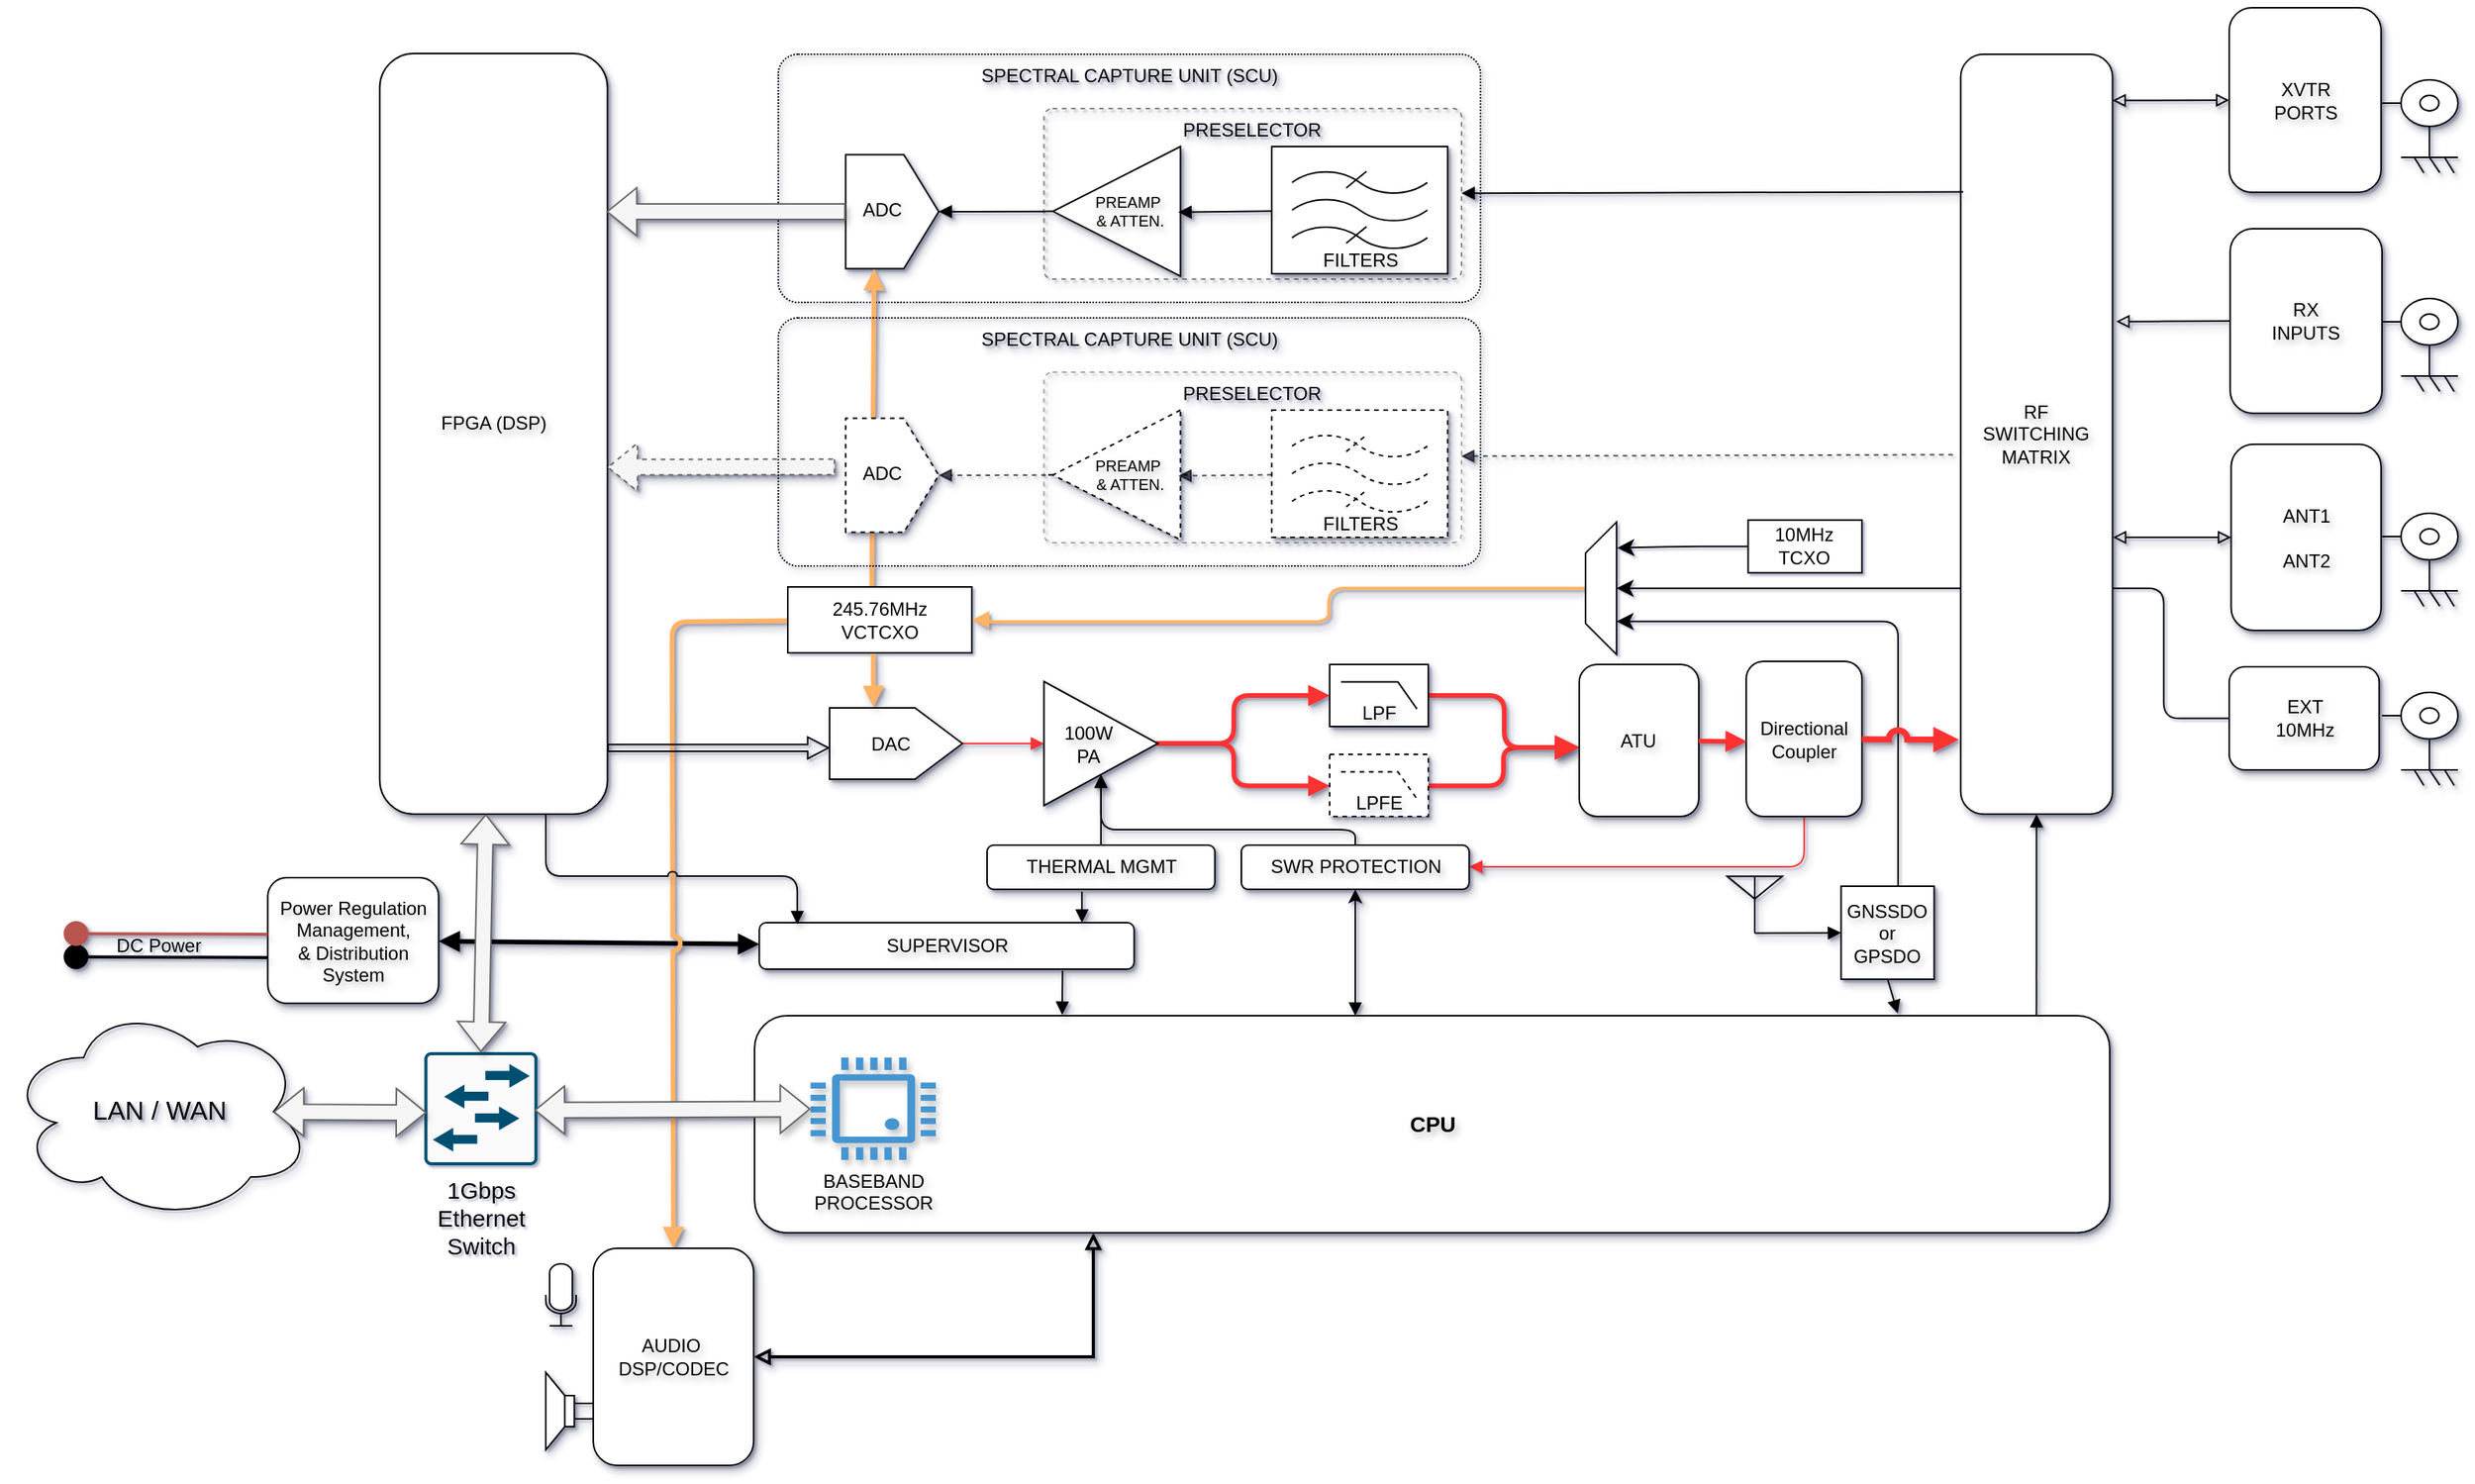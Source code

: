 <mxfile version="28.0.6" pages="3">
  <diagram name="FLEX-9600.1" id="gVhrTbaMR5EEPPKB_1QP">
    <mxGraphModel dx="2658" dy="1527" grid="1" gridSize="10" guides="1" tooltips="1" connect="1" arrows="1" fold="1" page="1" pageScale="1" pageWidth="1600" pageHeight="1200" background="#ffffff" math="0" shadow="1">
      <root>
        <mxCell id="0" />
        <mxCell id="1" parent="0" />
        <mxCell id="blbWBdGMazBbd7Q3AWdy-1" value="" style="group" vertex="1" connectable="0" parent="1">
          <mxGeometry x="10" y="180" width="1580" height="940" as="geometry" />
        </mxCell>
        <mxCell id="Ma4ycpYaF2Ze70Wa46RO-56" style="edgeStyle=none;rounded=0;jumpStyle=arc;orthogonalLoop=1;jettySize=auto;html=1;shadow=1;strokeColor=default;align=center;verticalAlign=middle;fontFamily=Helvetica;fontSize=12;fontColor=default;labelBackgroundColor=default;endArrow=block;endFill=1;flowAnimation=0;startArrow=block;startFill=1;textShadow=1;strokeWidth=3;" parent="blbWBdGMazBbd7Q3AWdy-1" source="Ma4ycpYaF2Ze70Wa46RO-61" target="Ma4ycpYaF2Ze70Wa46RO-43" edge="1">
          <mxGeometry relative="1" as="geometry" />
        </mxCell>
        <mxCell id="Ma4ycpYaF2Ze70Wa46RO-1" style="edgeStyle=orthogonalEdgeStyle;rounded=1;orthogonalLoop=1;jettySize=auto;html=1;exitX=0;exitY=0.5;exitDx=0;exitDy=0;entryX=0.5;entryY=1;entryDx=0;entryDy=0;curved=0;endSize=8;startSize=8;" parent="blbWBdGMazBbd7Q3AWdy-1" source="Ma4ycpYaF2Ze70Wa46RO-75" target="Ma4ycpYaF2Ze70Wa46RO-71" edge="1">
          <mxGeometry relative="1" as="geometry">
            <Array as="points">
              <mxPoint x="1390.302" y="458" />
              <mxPoint x="1390.302" y="374" />
            </Array>
          </mxGeometry>
        </mxCell>
        <mxCell id="Ma4ycpYaF2Ze70Wa46RO-2" value="" style="group;strokeColor=none;rounded=0;shadow=1;textShadow=1;" parent="blbWBdGMazBbd7Q3AWdy-1" connectable="0" vertex="1">
          <mxGeometry x="496.886" y="30" width="452.827" height="160" as="geometry" />
        </mxCell>
        <mxCell id="Ma4ycpYaF2Ze70Wa46RO-3" value="SPECTRAL CAPTURE UNIT (SCU)" style="rounded=1;whiteSpace=wrap;html=1;strokeColor=#000000;verticalAlign=top;perimeterSpacing=0;fillColor=none;gradientColor=none;gradientDirection=west;align=center;spacingLeft=0;arcSize=8;shadow=1;textShadow=1;dashed=1;dashPattern=1 1;" parent="Ma4ycpYaF2Ze70Wa46RO-2" vertex="1">
          <mxGeometry width="452.827" height="160" as="geometry" />
        </mxCell>
        <mxCell id="Ma4ycpYaF2Ze70Wa46RO-4" value="PRESELECTOR" style="rounded=1;whiteSpace=wrap;html=1;dashed=1;strokeColor=#808080;verticalAlign=top;fillColor=none;glass=0;arcSize=5;shadow=1;textShadow=1;" parent="Ma4ycpYaF2Ze70Wa46RO-2" vertex="1">
          <mxGeometry x="171.34" y="35" width="269.249" height="110" as="geometry" />
        </mxCell>
        <mxCell id="Ma4ycpYaF2Ze70Wa46RO-5" style="edgeStyle=none;rounded=0;jumpStyle=arc;orthogonalLoop=1;jettySize=auto;html=1;entryX=0.5;entryY=1;entryDx=0;entryDy=0;shadow=1;strokeColor=default;align=center;verticalAlign=middle;fontFamily=Helvetica;fontSize=12;fontColor=default;labelBackgroundColor=default;endArrow=block;endFill=1;flowAnimation=0;textShadow=1;" parent="Ma4ycpYaF2Ze70Wa46RO-2" source="Ma4ycpYaF2Ze70Wa46RO-6" target="Ma4ycpYaF2Ze70Wa46RO-7" edge="1">
          <mxGeometry relative="1" as="geometry" />
        </mxCell>
        <mxCell id="Ma4ycpYaF2Ze70Wa46RO-6" value="PREAMP&lt;br style=&quot;font-size: 10px;&quot;&gt;&amp;nbsp;&amp;amp; ATTEN." style="verticalLabelPosition=middle;shadow=1;dashed=0;align=center;html=1;verticalAlign=middle;shape=mxgraph.electrical.abstract.amplifier;fontFamily=Helvetica;fontSize=10;fontColor=default;labelBackgroundColor=none;flipH=1;labelPosition=center;spacingLeft=13;spacingBottom=0;textShadow=1;" parent="Ma4ycpYaF2Ze70Wa46RO-2" vertex="1">
          <mxGeometry x="172.564" y="59.5" width="91.336" height="83.61" as="geometry" />
        </mxCell>
        <mxCell id="Ma4ycpYaF2Ze70Wa46RO-7" value="ADC " style="shape=offPageConnector;whiteSpace=wrap;html=1;rotation=-90;horizontal=1;textDirection=vertical-lr;spacingLeft=0;spacingBottom=9;shadow=1;textShadow=1;" parent="Ma4ycpYaF2Ze70Wa46RO-2" vertex="1">
          <mxGeometry x="36.716" y="71.5" width="73.431" height="60" as="geometry" />
        </mxCell>
        <mxCell id="Ma4ycpYaF2Ze70Wa46RO-8" value="FILTERS" style="verticalLabelPosition=bottom;shadow=1;dashed=0;align=center;html=1;verticalAlign=top;shape=mxgraph.electrical.abstract.filter;fontFamily=Helvetica;fontSize=12;fontColor=default;labelBackgroundColor=none;spacingBottom=0;spacingTop=-23;textShadow=1;" parent="Ma4ycpYaF2Ze70Wa46RO-2" vertex="1">
          <mxGeometry x="318.203" y="59.5" width="113.452" height="82" as="geometry" />
        </mxCell>
        <mxCell id="Ma4ycpYaF2Ze70Wa46RO-9" style="edgeStyle=none;rounded=0;jumpStyle=arc;orthogonalLoop=1;jettySize=auto;html=1;entryX=0.065;entryY=0.507;entryDx=0;entryDy=0;entryPerimeter=0;shadow=1;strokeColor=default;align=center;verticalAlign=middle;fontFamily=Helvetica;fontSize=12;fontColor=default;labelBackgroundColor=default;endArrow=block;endFill=1;flowAnimation=0;textShadow=1;" parent="Ma4ycpYaF2Ze70Wa46RO-2" source="Ma4ycpYaF2Ze70Wa46RO-8" target="Ma4ycpYaF2Ze70Wa46RO-6" edge="1">
          <mxGeometry relative="1" as="geometry" />
        </mxCell>
        <mxCell id="Ma4ycpYaF2Ze70Wa46RO-10" style="edgeStyle=none;rounded=0;jumpStyle=arc;orthogonalLoop=1;jettySize=auto;html=1;entryX=-0.003;entryY=0.307;entryDx=0;entryDy=0;shadow=1;strokeColor=#FFB366;align=center;verticalAlign=middle;fontFamily=Helvetica;fontSize=12;fontColor=default;labelBackgroundColor=default;endArrow=block;endFill=1;flowAnimation=0;exitX=0.456;exitY=0.038;exitDx=0;exitDy=0;entryPerimeter=0;strokeWidth=3;textShadow=1;exitPerimeter=0;" parent="blbWBdGMazBbd7Q3AWdy-1" source="Ma4ycpYaF2Ze70Wa46RO-79" target="Ma4ycpYaF2Ze70Wa46RO-7" edge="1">
          <mxGeometry relative="1" as="geometry">
            <mxPoint x="558.079" y="376" as="sourcePoint" />
            <mxPoint x="575.825" y="326.5" as="targetPoint" />
          </mxGeometry>
        </mxCell>
        <mxCell id="Ma4ycpYaF2Ze70Wa46RO-11" value="CPU" style="rounded=1;whiteSpace=wrap;html=1;fontStyle=1;fontSize=14;shadow=1;textShadow=1;" parent="blbWBdGMazBbd7Q3AWdy-1" vertex="1">
          <mxGeometry x="481.588" y="650" width="873.834" height="140" as="geometry" />
        </mxCell>
        <mxCell id="Ma4ycpYaF2Ze70Wa46RO-12" value="FPGA (DSP)&lt;div&gt;&lt;div&gt;&lt;br&gt;&lt;/div&gt;&lt;/div&gt;" style="rounded=1;whiteSpace=wrap;html=1;shadow=1;textShadow=1;" parent="blbWBdGMazBbd7Q3AWdy-1" vertex="1">
          <mxGeometry x="239.876" y="29.5" width="146.863" height="490.5" as="geometry" />
        </mxCell>
        <mxCell id="Ma4ycpYaF2Ze70Wa46RO-13" style="edgeStyle=elbowEdgeStyle;rounded=1;orthogonalLoop=1;jettySize=auto;html=1;fontSize=12;startSize=8;endSize=8;curved=0;entryX=0;entryY=0.546;entryDx=0;entryDy=0;entryPerimeter=0;strokeColor=#FF3333;endArrow=block;endFill=1;exitX=1;exitY=0.5;exitDx=0;exitDy=0;exitPerimeter=0;strokeWidth=3;shadow=1;textShadow=1;" parent="blbWBdGMazBbd7Q3AWdy-1" target="Ma4ycpYaF2Ze70Wa46RO-19" edge="1">
          <mxGeometry relative="1" as="geometry">
            <mxPoint x="1026.059" y="473.976" as="targetPoint" />
            <mxPoint x="916.057" y="501.75" as="sourcePoint" />
          </mxGeometry>
        </mxCell>
        <mxCell id="Ma4ycpYaF2Ze70Wa46RO-14" value="&lt;div&gt;RF&lt;/div&gt;&lt;div&gt;SWITCHING&lt;/div&gt;&lt;div&gt;MATRIX&lt;/div&gt;" style="rounded=1;whiteSpace=wrap;html=1;shadow=1;textShadow=1;" parent="blbWBdGMazBbd7Q3AWdy-1" vertex="1">
          <mxGeometry x="1259.349" y="30" width="97.909" height="490" as="geometry" />
        </mxCell>
        <mxCell id="Ma4ycpYaF2Ze70Wa46RO-15" value="ANT1&lt;div&gt;&lt;br&gt;&lt;div&gt;ANT2&lt;/div&gt;&lt;/div&gt;" style="rounded=1;whiteSpace=wrap;html=1;shadow=1;textShadow=1;" parent="blbWBdGMazBbd7Q3AWdy-1" vertex="1">
          <mxGeometry x="1433.749" y="281.5" width="96.685" height="120" as="geometry" />
        </mxCell>
        <mxCell id="Ma4ycpYaF2Ze70Wa46RO-16" style="edgeStyle=none;rounded=0;jumpStyle=arc;orthogonalLoop=1;jettySize=auto;html=1;exitX=0;exitY=0.5;exitDx=0;exitDy=0;shadow=1;strokeColor=default;align=center;verticalAlign=middle;fontFamily=Helvetica;fontSize=12;fontColor=default;labelBackgroundColor=default;endArrow=block;endFill=0;flowAnimation=0;entryX=1.025;entryY=0.413;entryDx=0;entryDy=0;entryPerimeter=0;textShadow=1;" parent="blbWBdGMazBbd7Q3AWdy-1" source="Ma4ycpYaF2Ze70Wa46RO-17" edge="1">
          <mxGeometry relative="1" as="geometry">
            <mxPoint x="1359.706" y="202.37" as="targetPoint" />
          </mxGeometry>
        </mxCell>
        <mxCell id="Ma4ycpYaF2Ze70Wa46RO-17" value="RX&lt;br&gt;INPUTS" style="rounded=1;whiteSpace=wrap;html=1;shadow=1;textShadow=1;" parent="blbWBdGMazBbd7Q3AWdy-1" vertex="1">
          <mxGeometry x="1433.137" y="142.5" width="97.909" height="119" as="geometry" />
        </mxCell>
        <mxCell id="Ma4ycpYaF2Ze70Wa46RO-18" style="edgeStyle=elbowEdgeStyle;rounded=1;orthogonalLoop=1;jettySize=auto;html=1;entryX=0.004;entryY=0.546;entryDx=0;entryDy=0;entryPerimeter=0;fontSize=12;startSize=8;endSize=8;curved=0;endArrow=block;endFill=1;exitX=1;exitY=0.5;exitDx=0;exitDy=0;exitPerimeter=0;strokeColor=#FF3333;strokeWidth=3;shadow=1;textShadow=1;" parent="blbWBdGMazBbd7Q3AWdy-1" source="Ma4ycpYaF2Ze70Wa46RO-33" target="Ma4ycpYaF2Ze70Wa46RO-19" edge="1">
          <mxGeometry relative="1" as="geometry">
            <mxPoint x="938.699" y="442.5" as="sourcePoint" />
          </mxGeometry>
        </mxCell>
        <mxCell id="Ma4ycpYaF2Ze70Wa46RO-19" value="ATU" style="rounded=1;whiteSpace=wrap;html=1;shadow=1;textShadow=1;" parent="blbWBdGMazBbd7Q3AWdy-1" vertex="1">
          <mxGeometry x="1013.354" y="423.5" width="77.103" height="98" as="geometry" />
        </mxCell>
        <mxCell id="Ma4ycpYaF2Ze70Wa46RO-20" style="edgeStyle=elbowEdgeStyle;rounded=1;jumpStyle=arc;orthogonalLoop=1;jettySize=auto;html=1;entryX=1;entryY=0.5;entryDx=0;entryDy=0;shadow=1;strokeColor=#FF3333;align=center;verticalAlign=middle;fontFamily=Helvetica;fontSize=12;fontColor=default;labelBackgroundColor=default;endArrow=block;endFill=1;flowAnimation=0;elbow=vertical;curved=0;textShadow=1;" parent="blbWBdGMazBbd7Q3AWdy-1" source="Ma4ycpYaF2Ze70Wa46RO-21" target="Ma4ycpYaF2Ze70Wa46RO-48" edge="1">
          <mxGeometry relative="1" as="geometry">
            <Array as="points">
              <mxPoint x="1047.622" y="554" />
            </Array>
          </mxGeometry>
        </mxCell>
        <mxCell id="Ma4ycpYaF2Ze70Wa46RO-21" value="Directional Coupler" style="rounded=1;whiteSpace=wrap;html=1;shadow=1;textShadow=1;" parent="blbWBdGMazBbd7Q3AWdy-1" vertex="1">
          <mxGeometry x="1121.053" y="421.5" width="74.655" height="100" as="geometry" />
        </mxCell>
        <mxCell id="Ma4ycpYaF2Ze70Wa46RO-22" value="" style="pointerEvents=1;verticalLabelPosition=bottom;shadow=1;dashed=0;align=center;html=1;verticalAlign=top;shape=mxgraph.electrical.miscellaneous.co-ax;fontFamily=Helvetica;fontSize=12;fontColor=default;labelBackgroundColor=default;flipH=1;textShadow=1;" parent="blbWBdGMazBbd7Q3AWdy-1" vertex="1">
          <mxGeometry x="1531.046" y="326" width="48.954" height="60" as="geometry" />
        </mxCell>
        <mxCell id="Ma4ycpYaF2Ze70Wa46RO-23" value="XVTR&lt;br&gt;PORTS" style="rounded=1;whiteSpace=wrap;html=1;shadow=1;textShadow=1;" parent="blbWBdGMazBbd7Q3AWdy-1" vertex="1">
          <mxGeometry x="1432.525" width="97.909" height="119" as="geometry" />
        </mxCell>
        <mxCell id="Ma4ycpYaF2Ze70Wa46RO-24" value="" style="pointerEvents=1;verticalLabelPosition=bottom;shadow=1;dashed=0;align=center;html=1;verticalAlign=top;shape=mxgraph.electrical.miscellaneous.co-ax;fontFamily=Helvetica;fontSize=12;fontColor=default;labelBackgroundColor=default;flipH=1;textShadow=1;" parent="blbWBdGMazBbd7Q3AWdy-1" vertex="1">
          <mxGeometry x="1531.046" y="187.5" width="48.954" height="60" as="geometry" />
        </mxCell>
        <mxCell id="Ma4ycpYaF2Ze70Wa46RO-25" value="" style="pointerEvents=1;verticalLabelPosition=bottom;shadow=1;dashed=0;align=center;html=1;verticalAlign=top;shape=mxgraph.electrical.miscellaneous.co-ax;fontFamily=Helvetica;fontSize=12;fontColor=default;labelBackgroundColor=default;flipH=1;textShadow=1;" parent="blbWBdGMazBbd7Q3AWdy-1" vertex="1">
          <mxGeometry x="1531.046" y="46.5" width="48.954" height="60" as="geometry" />
        </mxCell>
        <mxCell id="Ma4ycpYaF2Ze70Wa46RO-26" style="edgeStyle=none;rounded=0;jumpStyle=arc;orthogonalLoop=1;jettySize=auto;html=1;entryX=1;entryY=0.122;entryDx=0;entryDy=0;entryPerimeter=0;shadow=1;strokeColor=default;align=center;verticalAlign=middle;fontFamily=Helvetica;fontSize=12;fontColor=default;labelBackgroundColor=default;endArrow=block;endFill=0;flowAnimation=0;startArrow=block;startFill=0;textShadow=1;" parent="blbWBdGMazBbd7Q3AWdy-1" source="Ma4ycpYaF2Ze70Wa46RO-23" edge="1">
          <mxGeometry relative="1" as="geometry">
            <mxPoint x="1357.258" y="59.78" as="targetPoint" />
          </mxGeometry>
        </mxCell>
        <mxCell id="Ma4ycpYaF2Ze70Wa46RO-27" style="edgeStyle=none;rounded=0;jumpStyle=arc;orthogonalLoop=1;jettySize=auto;html=1;exitX=0;exitY=0.5;exitDx=0;exitDy=0;shadow=1;strokeColor=default;align=center;verticalAlign=middle;fontFamily=Helvetica;fontSize=12;fontColor=default;labelBackgroundColor=default;endArrow=block;endFill=0;flowAnimation=0;startArrow=block;startFill=0;entryX=1.003;entryY=0.697;entryDx=0;entryDy=0;entryPerimeter=0;textShadow=1;" parent="blbWBdGMazBbd7Q3AWdy-1" source="Ma4ycpYaF2Ze70Wa46RO-15" edge="1">
          <mxGeometry relative="1" as="geometry">
            <mxPoint x="1357.552" y="341.53" as="targetPoint" />
          </mxGeometry>
        </mxCell>
        <mxCell id="Ma4ycpYaF2Ze70Wa46RO-28" style="edgeStyle=none;rounded=0;jumpStyle=arc;orthogonalLoop=1;jettySize=auto;html=1;entryX=0;entryY=0.5;entryDx=0;entryDy=0;shadow=1;strokeColor=#FF3333;align=center;verticalAlign=middle;fontFamily=Helvetica;fontSize=12;fontColor=default;labelBackgroundColor=default;endArrow=block;endFill=1;flowAnimation=0;textShadow=1;" parent="blbWBdGMazBbd7Q3AWdy-1" source="Ma4ycpYaF2Ze70Wa46RO-29" target="Ma4ycpYaF2Ze70Wa46RO-32" edge="1">
          <mxGeometry relative="1" as="geometry" />
        </mxCell>
        <mxCell id="Ma4ycpYaF2Ze70Wa46RO-29" value="DAC" style="verticalLabelPosition=middle;shadow=1;dashed=0;align=center;html=1;verticalAlign=middle;shape=mxgraph.electrical.abstract.dac;fontFamily=Helvetica;fontSize=12;fontColor=default;labelBackgroundColor=none;labelPosition=center;spacingLeft=-8;textShadow=1;" parent="blbWBdGMazBbd7Q3AWdy-1" vertex="1">
          <mxGeometry x="529.93" y="451.5" width="85.67" height="46" as="geometry" />
        </mxCell>
        <mxCell id="Ma4ycpYaF2Ze70Wa46RO-30" style="rounded=1;jumpStyle=arc;orthogonalLoop=1;jettySize=auto;html=1;entryX=0;entryY=0.5;entryDx=0;entryDy=0;shadow=1;strokeColor=#FF3333;align=center;verticalAlign=middle;fontFamily=Helvetica;fontSize=12;fontColor=default;labelBackgroundColor=default;endArrow=block;endFill=1;flowAnimation=0;exitX=0.983;exitY=0.499;exitDx=0;exitDy=0;exitPerimeter=0;entryPerimeter=0;edgeStyle=elbowEdgeStyle;strokeWidth=3;curved=0;textShadow=1;" parent="blbWBdGMazBbd7Q3AWdy-1" source="Ma4ycpYaF2Ze70Wa46RO-32" target="Ma4ycpYaF2Ze70Wa46RO-33" edge="1">
          <mxGeometry relative="1" as="geometry">
            <mxPoint x="827.328" y="442.5" as="targetPoint" />
            <Array as="points">
              <mxPoint x="790.612" y="460" />
            </Array>
          </mxGeometry>
        </mxCell>
        <mxCell id="Ma4ycpYaF2Ze70Wa46RO-31" style="rounded=1;jumpStyle=arc;orthogonalLoop=1;jettySize=auto;html=1;entryX=0;entryY=0.5;entryDx=0;entryDy=0;shadow=1;strokeColor=#FF3333;align=center;verticalAlign=middle;fontFamily=Helvetica;fontSize=12;fontColor=default;labelBackgroundColor=default;endArrow=block;endFill=1;flowAnimation=0;exitX=1;exitY=0.5;exitDx=0;exitDy=0;entryPerimeter=0;edgeStyle=elbowEdgeStyle;strokeWidth=3;curved=0;textShadow=1;" parent="blbWBdGMazBbd7Q3AWdy-1" source="Ma4ycpYaF2Ze70Wa46RO-32" edge="1">
          <mxGeometry relative="1" as="geometry">
            <mxPoint x="852.417" y="501.75" as="targetPoint" />
            <Array as="points">
              <mxPoint x="790.612" y="490" />
            </Array>
          </mxGeometry>
        </mxCell>
        <mxCell id="Ma4ycpYaF2Ze70Wa46RO-32" value="100W&lt;div&gt;PA&lt;/div&gt;" style="triangle;whiteSpace=wrap;html=1;fontFamily=Helvetica;fontSize=12;fontColor=default;labelBackgroundColor=none;spacingLeft=-15;shadow=1;textShadow=1;" parent="blbWBdGMazBbd7Q3AWdy-1" vertex="1">
          <mxGeometry x="668.226" y="434.5" width="73.431" height="80" as="geometry" />
        </mxCell>
        <mxCell id="Ma4ycpYaF2Ze70Wa46RO-33" value="LPF" style="verticalLabelPosition=middle;shadow=1;dashed=0;align=center;html=1;verticalAlign=bottom;shape=mxgraph.electrical.logic_gates.lowpass_filter;fontFamily=Helvetica;fontSize=12;fontColor=default;labelBackgroundColor=none;labelPosition=center;textShadow=1;" parent="blbWBdGMazBbd7Q3AWdy-1" vertex="1">
          <mxGeometry x="852.417" y="423.5" width="63.641" height="40" as="geometry" />
        </mxCell>
        <mxCell id="Ma4ycpYaF2Ze70Wa46RO-34" style="edgeStyle=none;rounded=0;jumpStyle=arc;orthogonalLoop=1;jettySize=auto;html=1;entryX=0.996;entryY=0.208;entryDx=0;entryDy=0;entryPerimeter=0;shadow=1;strokeColor=#666666;align=center;verticalAlign=middle;fontFamily=Helvetica;fontSize=12;fontColor=default;labelBackgroundColor=default;endArrow=block;endFill=1;flowAnimation=0;strokeWidth=1;shape=flexArrow;textShadow=1;fillColor=#f5f5f5;" parent="blbWBdGMazBbd7Q3AWdy-1" source="Ma4ycpYaF2Ze70Wa46RO-7" target="Ma4ycpYaF2Ze70Wa46RO-12" edge="1">
          <mxGeometry relative="1" as="geometry" />
        </mxCell>
        <mxCell id="Ma4ycpYaF2Ze70Wa46RO-35" style="edgeStyle=none;rounded=0;jumpStyle=arc;orthogonalLoop=1;jettySize=auto;html=1;entryX=0.999;entryY=0.544;entryDx=0;entryDy=0;entryPerimeter=0;shadow=1;strokeColor=#666666;align=center;verticalAlign=middle;fontFamily=Helvetica;fontSize=12;fontColor=default;labelBackgroundColor=default;endArrow=block;endFill=1;flowAnimation=0;strokeWidth=1;dashed=1;shape=flexArrow;textShadow=1;fillColor=#f5f5f5;" parent="blbWBdGMazBbd7Q3AWdy-1" target="Ma4ycpYaF2Ze70Wa46RO-12" edge="1">
          <mxGeometry relative="1" as="geometry">
            <mxPoint x="533.602" y="296.066" as="sourcePoint" />
          </mxGeometry>
        </mxCell>
        <mxCell id="Ma4ycpYaF2Ze70Wa46RO-36" style="edgeStyle=orthogonalEdgeStyle;rounded=1;jumpStyle=arc;orthogonalLoop=1;jettySize=auto;html=1;shadow=1;strokeColor=#FFB366;align=center;verticalAlign=middle;fontFamily=Helvetica;fontSize=12;fontColor=default;labelBackgroundColor=default;endArrow=block;endFill=1;flowAnimation=0;strokeWidth=2;textShadow=1;exitX=0.5;exitY=0;exitDx=0;exitDy=0;entryX=1;entryY=0.5;entryDx=0;entryDy=0;curved=0;" parent="blbWBdGMazBbd7Q3AWdy-1" source="Ma4ycpYaF2Ze70Wa46RO-71" target="Ma4ycpYaF2Ze70Wa46RO-79" edge="1">
          <mxGeometry relative="1" as="geometry">
            <Array as="points">
              <mxPoint x="851.805" y="374" />
              <mxPoint x="851.805" y="396" />
              <mxPoint x="631.51" y="396" />
              <mxPoint x="631.51" y="395" />
            </Array>
            <mxPoint x="652.928" y="396" as="sourcePoint" />
            <mxPoint x="607.033" y="396" as="targetPoint" />
          </mxGeometry>
        </mxCell>
        <mxCell id="Ma4ycpYaF2Ze70Wa46RO-37" style="edgeStyle=none;rounded=0;jumpStyle=arc;orthogonalLoop=1;jettySize=auto;html=1;shadow=1;strokeColor=#FFB366;align=center;verticalAlign=middle;fontFamily=Helvetica;fontSize=12;fontColor=default;labelBackgroundColor=default;endArrow=block;endFill=1;flowAnimation=0;strokeWidth=3;entryX=0.5;entryY=0;entryDx=0;entryDy=0;textShadow=1;" parent="blbWBdGMazBbd7Q3AWdy-1" edge="1">
          <mxGeometry relative="1" as="geometry">
            <mxPoint x="558.079" y="376" as="targetPoint" />
            <mxPoint x="558.079" y="376" as="sourcePoint" />
          </mxGeometry>
        </mxCell>
        <mxCell id="Ma4ycpYaF2Ze70Wa46RO-39" style="edgeStyle=elbowEdgeStyle;rounded=1;orthogonalLoop=1;jettySize=auto;html=1;fontSize=12;startSize=8;endSize=8;exitX=1;exitY=0.5;exitDx=0;exitDy=0;entryX=0.25;entryY=1;entryDx=0;entryDy=0;curved=0;strokeColor=#000000;" parent="blbWBdGMazBbd7Q3AWdy-1" source="Ma4ycpYaF2Ze70Wa46RO-58" target="Ma4ycpYaF2Ze70Wa46RO-71" edge="1">
          <mxGeometry relative="1" as="geometry">
            <mxPoint x="726.359" y="396" as="targetPoint" />
            <Array as="points">
              <mxPoint x="1218.962" y="460" />
            </Array>
          </mxGeometry>
        </mxCell>
        <mxCell id="Ma4ycpYaF2Ze70Wa46RO-41" value="BASEBAND&lt;br&gt;PROCESSOR" style="pointerEvents=1;shadow=1;dashed=0;html=1;strokeColor=none;fillColor=#4495D1;labelPosition=center;verticalLabelPosition=bottom;verticalAlign=top;align=center;outlineConnect=0;shape=mxgraph.veeam.cpu;fontFamily=Helvetica;fontSize=12;fontColor=default;labelBackgroundColor=none;textShadow=1;" parent="blbWBdGMazBbd7Q3AWdy-1" vertex="1">
          <mxGeometry x="517.692" y="677" width="80.775" height="66" as="geometry" />
        </mxCell>
        <mxCell id="Ma4ycpYaF2Ze70Wa46RO-42" style="edgeStyle=none;rounded=0;jumpStyle=arc;orthogonalLoop=1;jettySize=auto;html=1;exitX=0.809;exitY=1.032;exitDx=0;exitDy=0;entryX=0.227;entryY=-0.004;entryDx=0;entryDy=0;shadow=1;strokeColor=default;align=center;verticalAlign=middle;fontFamily=Helvetica;fontSize=12;fontColor=default;labelBackgroundColor=default;endArrow=block;endFill=1;flowAnimation=0;entryPerimeter=0;exitPerimeter=0;textShadow=1;" parent="blbWBdGMazBbd7Q3AWdy-1" source="Ma4ycpYaF2Ze70Wa46RO-43" target="Ma4ycpYaF2Ze70Wa46RO-11" edge="1">
          <mxGeometry relative="1" as="geometry" />
        </mxCell>
        <mxCell id="Ma4ycpYaF2Ze70Wa46RO-43" value="SUPERVISOR" style="rounded=1;whiteSpace=wrap;html=1;fontFamily=Helvetica;fontSize=12;fontColor=default;labelBackgroundColor=none;shadow=1;textShadow=1;" parent="blbWBdGMazBbd7Q3AWdy-1" vertex="1">
          <mxGeometry x="484.648" y="590" width="241.712" height="30" as="geometry" />
        </mxCell>
        <mxCell id="Ma4ycpYaF2Ze70Wa46RO-44" style="edgeStyle=none;rounded=0;jumpStyle=arc;orthogonalLoop=1;jettySize=auto;html=1;shadow=1;strokeColor=default;align=center;verticalAlign=middle;fontFamily=Helvetica;fontSize=12;fontColor=default;labelBackgroundColor=default;endArrow=block;endFill=1;flowAnimation=0;textShadow=1;" parent="blbWBdGMazBbd7Q3AWdy-1" edge="1">
          <mxGeometry relative="1" as="geometry">
            <mxPoint x="692.703" y="570" as="sourcePoint" />
            <mxPoint x="692.703" y="590" as="targetPoint" />
          </mxGeometry>
        </mxCell>
        <mxCell id="Ma4ycpYaF2Ze70Wa46RO-45" style="edgeStyle=none;rounded=0;jumpStyle=arc;orthogonalLoop=1;jettySize=auto;html=1;shadow=1;strokeColor=default;align=center;verticalAlign=middle;fontFamily=Helvetica;fontSize=12;fontColor=default;labelBackgroundColor=default;endArrow=block;endFill=1;flowAnimation=0;textShadow=1;" parent="blbWBdGMazBbd7Q3AWdy-1" source="Ma4ycpYaF2Ze70Wa46RO-46" target="Ma4ycpYaF2Ze70Wa46RO-32" edge="1">
          <mxGeometry relative="1" as="geometry" />
        </mxCell>
        <mxCell id="Ma4ycpYaF2Ze70Wa46RO-46" value="THERMAL MGMT" style="rounded=1;whiteSpace=wrap;html=1;fontFamily=Helvetica;fontSize=12;fontColor=default;labelBackgroundColor=none;shadow=1;textShadow=1;" parent="blbWBdGMazBbd7Q3AWdy-1" vertex="1">
          <mxGeometry x="631.51" y="540" width="146.863" height="28.5" as="geometry" />
        </mxCell>
        <mxCell id="Ma4ycpYaF2Ze70Wa46RO-47" style="edgeStyle=orthogonalEdgeStyle;rounded=1;jumpStyle=arc;orthogonalLoop=1;jettySize=auto;html=1;shadow=1;strokeColor=default;align=center;verticalAlign=middle;fontFamily=Helvetica;fontSize=12;fontColor=default;labelBackgroundColor=default;endArrow=block;endFill=1;flowAnimation=0;entryX=0.5;entryY=1;entryDx=0;entryDy=0;curved=0;textShadow=1;" parent="blbWBdGMazBbd7Q3AWdy-1" source="Ma4ycpYaF2Ze70Wa46RO-48" target="Ma4ycpYaF2Ze70Wa46RO-32" edge="1">
          <mxGeometry relative="1" as="geometry">
            <mxPoint x="704.942" y="520" as="targetPoint" />
            <Array as="points">
              <mxPoint x="868.939" y="530" />
              <mxPoint x="704.942" y="530" />
            </Array>
          </mxGeometry>
        </mxCell>
        <mxCell id="Ma4ycpYaF2Ze70Wa46RO-48" value="SWR PROTECTION" style="rounded=1;whiteSpace=wrap;html=1;fontFamily=Helvetica;fontSize=12;fontColor=default;labelBackgroundColor=none;shadow=1;textShadow=1;" parent="blbWBdGMazBbd7Q3AWdy-1" vertex="1">
          <mxGeometry x="795.507" y="540" width="146.863" height="28.5" as="geometry" />
        </mxCell>
        <mxCell id="Ma4ycpYaF2Ze70Wa46RO-49" style="edgeStyle=none;rounded=0;jumpStyle=arc;orthogonalLoop=1;jettySize=auto;html=1;shadow=1;strokeColor=default;align=center;verticalAlign=middle;fontFamily=Helvetica;fontSize=12;fontColor=default;labelBackgroundColor=default;endArrow=block;endFill=1;flowAnimation=0;startArrow=classic;startFill=1;textShadow=1;" parent="blbWBdGMazBbd7Q3AWdy-1" source="Ma4ycpYaF2Ze70Wa46RO-48" edge="1">
          <mxGeometry relative="1" as="geometry">
            <mxPoint x="868.939" y="650" as="targetPoint" />
          </mxGeometry>
        </mxCell>
        <mxCell id="Ma4ycpYaF2Ze70Wa46RO-50" style="edgeStyle=none;rounded=0;jumpStyle=arc;orthogonalLoop=1;jettySize=auto;html=1;entryX=-0.012;entryY=0.902;entryDx=0;entryDy=0;entryPerimeter=0;shadow=1;strokeColor=#FF3333;align=center;verticalAlign=middle;fontFamily=Helvetica;fontSize=12;fontColor=default;labelBackgroundColor=default;endArrow=block;endFill=1;flowAnimation=0;strokeWidth=4;textShadow=1;" parent="blbWBdGMazBbd7Q3AWdy-1" source="Ma4ycpYaF2Ze70Wa46RO-21" target="Ma4ycpYaF2Ze70Wa46RO-14" edge="1">
          <mxGeometry relative="1" as="geometry">
            <Array as="points">
              <mxPoint x="1218.962" y="472" />
            </Array>
          </mxGeometry>
        </mxCell>
        <mxCell id="Ma4ycpYaF2Ze70Wa46RO-52" style="edgeStyle=none;rounded=0;jumpStyle=arc;orthogonalLoop=1;jettySize=auto;html=1;entryX=0.017;entryY=0.181;entryDx=0;entryDy=0;entryPerimeter=0;shadow=1;strokeColor=default;align=center;verticalAlign=middle;fontFamily=Helvetica;fontSize=12;fontColor=default;labelBackgroundColor=default;endArrow=none;endFill=0;flowAnimation=0;startArrow=block;startFill=1;textShadow=1;" parent="blbWBdGMazBbd7Q3AWdy-1" source="Ma4ycpYaF2Ze70Wa46RO-4" target="Ma4ycpYaF2Ze70Wa46RO-14" edge="1">
          <mxGeometry relative="1" as="geometry" />
        </mxCell>
        <mxCell id="Ma4ycpYaF2Ze70Wa46RO-53" style="edgeStyle=none;rounded=0;jumpStyle=arc;orthogonalLoop=1;jettySize=auto;html=1;entryX=0.006;entryY=0.517;entryDx=0;entryDy=0;entryPerimeter=0;shadow=1;strokeColor=#FF3333;align=center;verticalAlign=middle;fontFamily=Helvetica;fontSize=12;fontColor=default;labelBackgroundColor=default;endArrow=block;endFill=1;flowAnimation=0;strokeWidth=3;textShadow=1;" parent="blbWBdGMazBbd7Q3AWdy-1" source="Ma4ycpYaF2Ze70Wa46RO-19" target="Ma4ycpYaF2Ze70Wa46RO-21" edge="1">
          <mxGeometry relative="1" as="geometry" />
        </mxCell>
        <mxCell id="Ma4ycpYaF2Ze70Wa46RO-54" style="edgeStyle=none;rounded=0;jumpStyle=arc;orthogonalLoop=1;jettySize=auto;html=1;entryX=0.946;entryY=-0.001;entryDx=0;entryDy=0;entryPerimeter=0;shadow=1;strokeColor=default;align=center;verticalAlign=middle;fontFamily=Helvetica;fontSize=12;fontColor=default;labelBackgroundColor=default;endArrow=none;endFill=0;flowAnimation=0;startArrow=block;startFill=1;textShadow=1;" parent="blbWBdGMazBbd7Q3AWdy-1" source="Ma4ycpYaF2Ze70Wa46RO-14" target="Ma4ycpYaF2Ze70Wa46RO-11" edge="1">
          <mxGeometry relative="1" as="geometry" />
        </mxCell>
        <mxCell id="Ma4ycpYaF2Ze70Wa46RO-55" value="LAN / WAN" style="ellipse;shape=cloud;whiteSpace=wrap;html=1;fontFamily=Helvetica;fontSize=17;fontColor=default;labelBackgroundColor=none;fillColor=none;shadow=1;textShadow=1;" parent="blbWBdGMazBbd7Q3AWdy-1" vertex="1">
          <mxGeometry y="642" width="195.817" height="140" as="geometry" />
        </mxCell>
        <mxCell id="Ma4ycpYaF2Ze70Wa46RO-57" style="edgeStyle=none;rounded=0;jumpStyle=arc;orthogonalLoop=1;jettySize=auto;html=1;shadow=1;strokeColor=default;align=center;verticalAlign=middle;fontFamily=Helvetica;fontSize=12;fontColor=default;labelBackgroundColor=default;endArrow=block;endFill=0;flowAnimation=0;startArrow=block;startFill=0;strokeWidth=2;textShadow=1;exitX=1;exitY=0.5;exitDx=0;exitDy=0;entryX=0.25;entryY=1;entryDx=0;entryDy=0;" parent="blbWBdGMazBbd7Q3AWdy-1" source="Ma4ycpYaF2Ze70Wa46RO-86" target="Ma4ycpYaF2Ze70Wa46RO-11" edge="1">
          <mxGeometry relative="1" as="geometry">
            <mxPoint x="337.785" y="870" as="sourcePoint" />
            <mxPoint x="272.308" y="870" as="targetPoint" />
            <Array as="points">
              <mxPoint x="700.046" y="870" />
            </Array>
          </mxGeometry>
        </mxCell>
        <mxCell id="Ma4ycpYaF2Ze70Wa46RO-59" style="edgeStyle=none;rounded=0;jumpStyle=arc;orthogonalLoop=1;jettySize=auto;html=1;shadow=1;strokeColor=default;align=center;verticalAlign=middle;fontFamily=Helvetica;fontSize=12;fontColor=default;labelBackgroundColor=default;endArrow=block;endFill=1;flowAnimation=0;textShadow=1;exitX=0.5;exitY=1;exitDx=0;exitDy=0;" parent="blbWBdGMazBbd7Q3AWdy-1" source="Ma4ycpYaF2Ze70Wa46RO-58" edge="1">
          <mxGeometry relative="1" as="geometry">
            <mxPoint x="1218.742" y="628.5" as="sourcePoint" />
            <mxPoint x="1218.742" y="648.5" as="targetPoint" />
          </mxGeometry>
        </mxCell>
        <mxCell id="Ma4ycpYaF2Ze70Wa46RO-60" value="" style="edgeStyle=none;rounded=1;jumpStyle=arc;orthogonalLoop=1;jettySize=auto;html=1;shadow=1;strokeColor=#FFB366;align=center;verticalAlign=middle;fontFamily=Helvetica;fontSize=12;fontColor=default;labelBackgroundColor=default;endArrow=none;endFill=0;flowAnimation=0;exitX=0.5;exitY=0;exitDx=0;exitDy=0;strokeWidth=3;startArrow=block;startFill=1;textShadow=1;curved=0;" parent="blbWBdGMazBbd7Q3AWdy-1" source="Ma4ycpYaF2Ze70Wa46RO-86" target="Ma4ycpYaF2Ze70Wa46RO-79" edge="1">
          <mxGeometry relative="1" as="geometry">
            <mxPoint x="570.318" y="461" as="sourcePoint" />
            <mxPoint x="496.886" y="396" as="targetPoint" />
            <Array as="points">
              <mxPoint x="428.35" y="396" />
            </Array>
          </mxGeometry>
        </mxCell>
        <mxCell id="Ma4ycpYaF2Ze70Wa46RO-61" value="Power Regulation&lt;div&gt;Management,&lt;br&gt;&lt;div&gt;&lt;div&gt;&amp;amp; Distribution&lt;br&gt;&lt;div&gt;System&lt;/div&gt;&lt;/div&gt;&lt;/div&gt;&lt;/div&gt;" style="rounded=1;whiteSpace=wrap;html=1;fontFamily=Helvetica;fontSize=12;fontColor=default;labelBackgroundColor=none;shadow=1;textShadow=1;" parent="blbWBdGMazBbd7Q3AWdy-1" vertex="1">
          <mxGeometry x="167.668" y="561" width="110.147" height="81" as="geometry" />
        </mxCell>
        <mxCell id="Ma4ycpYaF2Ze70Wa46RO-62" value="" style="group;strokeColor=none;rounded=0;shadow=1;textShadow=1;dashed=1;opacity=70;" parent="blbWBdGMazBbd7Q3AWdy-1" connectable="0" vertex="1">
          <mxGeometry x="496.886" y="200" width="452.827" height="160" as="geometry" />
        </mxCell>
        <mxCell id="Ma4ycpYaF2Ze70Wa46RO-63" value="SPECTRAL CAPTURE UNIT (SCU)" style="rounded=1;whiteSpace=wrap;html=1;strokeColor=#000000;verticalAlign=top;perimeterSpacing=0;fillColor=none;gradientColor=none;gradientDirection=west;align=center;spacingLeft=0;arcSize=8;shadow=1;textShadow=1;dashed=1;dashPattern=1 1;" parent="Ma4ycpYaF2Ze70Wa46RO-62" vertex="1">
          <mxGeometry width="452.827" height="160" as="geometry" />
        </mxCell>
        <mxCell id="Ma4ycpYaF2Ze70Wa46RO-64" value="PRESELECTOR" style="rounded=1;whiteSpace=wrap;html=1;dashed=1;strokeColor=#808080;verticalAlign=top;fillColor=none;glass=0;arcSize=5;shadow=1;textShadow=1;opacity=70;" parent="Ma4ycpYaF2Ze70Wa46RO-62" vertex="1">
          <mxGeometry x="171.34" y="35" width="269.249" height="110" as="geometry" />
        </mxCell>
        <mxCell id="Ma4ycpYaF2Ze70Wa46RO-65" style="edgeStyle=none;rounded=0;jumpStyle=arc;orthogonalLoop=1;jettySize=auto;html=1;entryX=0.5;entryY=1;entryDx=0;entryDy=0;shadow=1;strokeColor=default;align=center;verticalAlign=middle;fontFamily=Helvetica;fontSize=12;fontColor=default;labelBackgroundColor=default;endArrow=block;endFill=1;flowAnimation=0;textShadow=1;dashed=1;opacity=70;" parent="Ma4ycpYaF2Ze70Wa46RO-62" source="Ma4ycpYaF2Ze70Wa46RO-66" target="Ma4ycpYaF2Ze70Wa46RO-67" edge="1">
          <mxGeometry relative="1" as="geometry" />
        </mxCell>
        <mxCell id="Ma4ycpYaF2Ze70Wa46RO-66" value="PREAMP&lt;br style=&quot;font-size: 10px;&quot;&gt;&amp;nbsp;&amp;amp; ATTEN." style="verticalLabelPosition=middle;shadow=1;dashed=1;align=center;html=1;verticalAlign=middle;shape=mxgraph.electrical.abstract.amplifier;fontFamily=Helvetica;fontSize=10;fontColor=default;labelBackgroundColor=none;flipH=1;labelPosition=center;spacingLeft=13;spacingBottom=0;textShadow=1;" parent="Ma4ycpYaF2Ze70Wa46RO-62" vertex="1">
          <mxGeometry x="172.564" y="59.5" width="91.336" height="83.61" as="geometry" />
        </mxCell>
        <mxCell id="Ma4ycpYaF2Ze70Wa46RO-67" value="ADC " style="shape=offPageConnector;whiteSpace=wrap;html=1;rotation=-90;horizontal=1;textDirection=vertical-lr;spacingLeft=0;spacingBottom=9;shadow=1;textShadow=1;dashed=1;fillColor=default;" parent="Ma4ycpYaF2Ze70Wa46RO-62" vertex="1">
          <mxGeometry x="36.716" y="71.5" width="73.431" height="60" as="geometry" />
        </mxCell>
        <mxCell id="Ma4ycpYaF2Ze70Wa46RO-68" value="FILTERS" style="verticalLabelPosition=bottom;shadow=1;dashed=1;align=center;html=1;verticalAlign=top;shape=mxgraph.electrical.abstract.filter;fontFamily=Helvetica;fontSize=12;fontColor=default;labelBackgroundColor=none;spacingBottom=0;spacingTop=-23;textShadow=1;" parent="Ma4ycpYaF2Ze70Wa46RO-62" vertex="1">
          <mxGeometry x="318.203" y="59.5" width="113.452" height="82" as="geometry" />
        </mxCell>
        <mxCell id="Ma4ycpYaF2Ze70Wa46RO-69" style="edgeStyle=none;rounded=0;jumpStyle=arc;orthogonalLoop=1;jettySize=auto;html=1;entryX=0.065;entryY=0.507;entryDx=0;entryDy=0;entryPerimeter=0;shadow=1;strokeColor=default;align=center;verticalAlign=middle;fontFamily=Helvetica;fontSize=12;fontColor=default;labelBackgroundColor=default;endArrow=block;endFill=1;flowAnimation=0;textShadow=1;dashed=1;opacity=70;" parent="Ma4ycpYaF2Ze70Wa46RO-62" source="Ma4ycpYaF2Ze70Wa46RO-68" target="Ma4ycpYaF2Ze70Wa46RO-66" edge="1">
          <mxGeometry relative="1" as="geometry" />
        </mxCell>
        <mxCell id="Ma4ycpYaF2Ze70Wa46RO-70" value="LPFE" style="verticalLabelPosition=middle;shadow=1;dashed=1;align=center;html=1;verticalAlign=bottom;shape=mxgraph.electrical.logic_gates.lowpass_filter;fontFamily=Helvetica;fontSize=12;fontColor=default;labelBackgroundColor=none;labelPosition=center;textShadow=1;" parent="blbWBdGMazBbd7Q3AWdy-1" vertex="1">
          <mxGeometry x="852.417" y="481.5" width="63.641" height="40" as="geometry" />
        </mxCell>
        <mxCell id="Ma4ycpYaF2Ze70Wa46RO-71" value="" style="shape=trapezoid;perimeter=trapezoidPerimeter;whiteSpace=wrap;html=1;fixedSize=1;rotation=-90;" parent="blbWBdGMazBbd7Q3AWdy-1" vertex="1">
          <mxGeometry x="984.752" y="364.37" width="85.364" height="20" as="geometry" />
        </mxCell>
        <mxCell id="Ma4ycpYaF2Ze70Wa46RO-72" value="10MHz TCXO" style="rounded=0;whiteSpace=wrap;html=1;" parent="blbWBdGMazBbd7Q3AWdy-1" vertex="1">
          <mxGeometry x="1122.277" y="330.37" width="73.431" height="34" as="geometry" />
        </mxCell>
        <mxCell id="Ma4ycpYaF2Ze70Wa46RO-73" style="edgeStyle=orthogonalEdgeStyle;rounded=1;orthogonalLoop=1;jettySize=auto;html=1;exitX=0;exitY=0.5;exitDx=0;exitDy=0;entryX=0.805;entryY=1.022;entryDx=0;entryDy=0;entryPerimeter=0;curved=0;endSize=8;startSize=8;" parent="blbWBdGMazBbd7Q3AWdy-1" source="Ma4ycpYaF2Ze70Wa46RO-72" target="Ma4ycpYaF2Ze70Wa46RO-71" edge="1">
          <mxGeometry relative="1" as="geometry" />
        </mxCell>
        <mxCell id="Ma4ycpYaF2Ze70Wa46RO-74" value="" style="pointerEvents=1;verticalLabelPosition=bottom;shadow=1;dashed=0;align=center;html=1;verticalAlign=top;shape=mxgraph.electrical.miscellaneous.co-ax;fontFamily=Helvetica;fontSize=12;fontColor=default;labelBackgroundColor=default;flipH=1;textShadow=1;" parent="blbWBdGMazBbd7Q3AWdy-1" vertex="1">
          <mxGeometry x="1531.046" y="441.5" width="48.954" height="60" as="geometry" />
        </mxCell>
        <mxCell id="Ma4ycpYaF2Ze70Wa46RO-75" value="EXT&lt;br&gt;10MHz" style="rounded=1;whiteSpace=wrap;html=1;shadow=1;textShadow=1;" parent="blbWBdGMazBbd7Q3AWdy-1" vertex="1">
          <mxGeometry x="1432.525" y="425" width="96.685" height="66.5" as="geometry" />
        </mxCell>
        <mxCell id="Ma4ycpYaF2Ze70Wa46RO-76" style="edgeStyle=orthogonalEdgeStyle;rounded=1;jumpStyle=arc;orthogonalLoop=1;jettySize=auto;html=1;shadow=1;strokeColor=default;align=center;verticalAlign=middle;fontFamily=Helvetica;fontSize=12;fontColor=default;labelBackgroundColor=default;endArrow=block;endFill=1;flowAnimation=0;curved=0;entryX=0.1;entryY=0.034;entryDx=0;entryDy=0;entryPerimeter=0;textShadow=1;" parent="blbWBdGMazBbd7Q3AWdy-1" target="Ma4ycpYaF2Ze70Wa46RO-43" edge="1">
          <mxGeometry relative="1" as="geometry">
            <mxPoint x="346.964" y="520" as="sourcePoint" />
            <mxPoint x="481.588" y="605" as="targetPoint" />
            <Array as="points">
              <mxPoint x="346.352" y="560" />
              <mxPoint x="509.125" y="560" />
              <mxPoint x="509.125" y="591" />
            </Array>
          </mxGeometry>
        </mxCell>
        <mxCell id="Ma4ycpYaF2Ze70Wa46RO-77" style="edgeStyle=none;rounded=0;jumpStyle=arc;orthogonalLoop=1;jettySize=auto;html=1;entryX=0.999;entryY=0.913;entryDx=0;entryDy=0;entryPerimeter=0;shadow=1;strokeColor=default;align=center;verticalAlign=middle;fontFamily=Helvetica;fontSize=12;fontColor=default;labelBackgroundColor=default;endArrow=none;endFill=0;flowAnimation=0;strokeWidth=1;startArrow=block;startFill=1;shape=flexArrow;exitX=-0.002;exitY=0.56;exitDx=0;exitDy=0;exitPerimeter=0;width=4.364;startSize=4.145;startWidth=8.595;textShadow=1;" parent="blbWBdGMazBbd7Q3AWdy-1" source="Ma4ycpYaF2Ze70Wa46RO-29" target="Ma4ycpYaF2Ze70Wa46RO-12" edge="1">
          <mxGeometry relative="1" as="geometry" />
        </mxCell>
        <mxCell id="Ma4ycpYaF2Ze70Wa46RO-78" value="" style="edgeStyle=none;rounded=0;jumpStyle=arc;orthogonalLoop=1;jettySize=auto;html=1;entryX=0.431;entryY=0.966;entryDx=0;entryDy=0;shadow=1;strokeColor=#FFB366;align=center;verticalAlign=middle;fontFamily=Helvetica;fontSize=12;fontColor=default;labelBackgroundColor=default;endArrow=none;endFill=0;flowAnimation=0;strokeWidth=3;startArrow=block;startFill=1;textShadow=1;entryPerimeter=0;" parent="blbWBdGMazBbd7Q3AWdy-1" edge="1">
          <mxGeometry relative="1" as="geometry">
            <mxPoint x="558.312" y="451" as="sourcePoint" />
            <mxPoint x="558.075" y="414.555" as="targetPoint" />
          </mxGeometry>
        </mxCell>
        <mxCell id="Ma4ycpYaF2Ze70Wa46RO-79" value="245.76MHz&lt;br&gt;VCTCXO" style="rounded=0;whiteSpace=wrap;html=1;" parent="blbWBdGMazBbd7Q3AWdy-1" vertex="1">
          <mxGeometry x="503.005" y="373.5" width="118.714" height="42.5" as="geometry" />
        </mxCell>
        <mxCell id="Ma4ycpYaF2Ze70Wa46RO-80" value="1Gbps&lt;br style=&quot;font-size: 15px;&quot;&gt;Ethernet&lt;br style=&quot;font-size: 15px;&quot;&gt;Switch" style="sketch=0;points=[[0.015,0.015,0],[0.985,0.015,0],[0.985,0.985,0],[0.015,0.985,0],[0.25,0,0],[0.5,0,0],[0.75,0,0],[1,0.25,0],[1,0.5,0],[1,0.75,0],[0.75,1,0],[0.5,1,0],[0.25,1,0],[0,0.75,0],[0,0.5,0],[0,0.25,0]];verticalLabelPosition=bottom;html=1;verticalAlign=top;aspect=fixed;align=center;pointerEvents=1;shape=mxgraph.cisco19.rect;prIcon=l2_switch;fillColor=#FAFAFA;strokeColor=#005073;fontSize=15;" parent="blbWBdGMazBbd7Q3AWdy-1" vertex="1">
          <mxGeometry x="268.637" y="673.5" width="73" height="73" as="geometry" />
        </mxCell>
        <mxCell id="Ma4ycpYaF2Ze70Wa46RO-81" style="edgeStyle=none;rounded=0;jumpStyle=arc;orthogonalLoop=1;jettySize=auto;html=1;shadow=1;strokeColor=#666666;align=center;verticalAlign=middle;fontFamily=Helvetica;fontSize=12;fontColor=default;labelBackgroundColor=default;endArrow=block;endFill=1;flowAnimation=0;shape=flexArrow;startArrow=block;textShadow=1;exitX=0.972;exitY=0.513;exitDx=0;exitDy=0;exitPerimeter=0;fillColor=#f5f5f5;" parent="blbWBdGMazBbd7Q3AWdy-1" source="Ma4ycpYaF2Ze70Wa46RO-80" target="Ma4ycpYaF2Ze70Wa46RO-41" edge="1">
          <mxGeometry relative="1" as="geometry">
            <mxPoint x="361.65" y="710" as="sourcePoint" />
          </mxGeometry>
        </mxCell>
        <mxCell id="Ma4ycpYaF2Ze70Wa46RO-82" style="edgeStyle=none;rounded=0;jumpStyle=arc;orthogonalLoop=1;jettySize=auto;html=1;shadow=1;strokeColor=#666666;align=center;verticalAlign=middle;fontFamily=Helvetica;fontSize=12;fontColor=default;labelBackgroundColor=default;endArrow=block;endFill=1;flowAnimation=0;shape=flexArrow;startArrow=block;exitX=0.875;exitY=0.5;exitDx=0;exitDy=0;exitPerimeter=0;textShadow=1;entryX=0.019;entryY=0.535;entryDx=0;entryDy=0;entryPerimeter=0;fillColor=#f5f5f5;" parent="blbWBdGMazBbd7Q3AWdy-1" source="Ma4ycpYaF2Ze70Wa46RO-55" target="Ma4ycpYaF2Ze70Wa46RO-80" edge="1">
          <mxGeometry relative="1" as="geometry">
            <mxPoint x="108.311" y="709.33" as="sourcePoint" />
            <mxPoint x="263.741" y="709.33" as="targetPoint" />
          </mxGeometry>
        </mxCell>
        <mxCell id="Ma4ycpYaF2Ze70Wa46RO-83" style="edgeStyle=none;rounded=0;jumpStyle=arc;orthogonalLoop=1;jettySize=auto;html=1;entryX=0.5;entryY=0;entryDx=0;entryDy=0;shadow=1;strokeColor=#666666;align=center;verticalAlign=middle;fontFamily=Helvetica;fontSize=12;fontColor=default;labelBackgroundColor=default;endArrow=block;endFill=1;flowAnimation=0;shape=flexArrow;startArrow=block;textShadow=1;entryPerimeter=0;fillColor=#f5f5f5;" parent="blbWBdGMazBbd7Q3AWdy-1" source="Ma4ycpYaF2Ze70Wa46RO-12" target="Ma4ycpYaF2Ze70Wa46RO-80" edge="1">
          <mxGeometry relative="1" as="geometry">
            <mxPoint x="312.696" y="670" as="targetPoint" />
          </mxGeometry>
        </mxCell>
        <mxCell id="Ma4ycpYaF2Ze70Wa46RO-84" value="" style="group" parent="blbWBdGMazBbd7Q3AWdy-1" connectable="0" vertex="1">
          <mxGeometry x="346.964" y="800" width="134.012" height="140" as="geometry" />
        </mxCell>
        <mxCell id="Ma4ycpYaF2Ze70Wa46RO-85" value="" style="pointerEvents=1;verticalLabelPosition=bottom;shadow=1;dashed=0;align=center;html=1;verticalAlign=top;shape=mxgraph.electrical.electro-mechanical.loudspeaker;fontFamily=Helvetica;fontSize=12;fontColor=default;labelBackgroundColor=default;textShadow=1;rotation=-180;" parent="Ma4ycpYaF2Ze70Wa46RO-84" vertex="1">
          <mxGeometry y="80" width="30.596" height="50" as="geometry" />
        </mxCell>
        <mxCell id="Ma4ycpYaF2Ze70Wa46RO-86" value="AUDIO&amp;nbsp;&lt;br&gt;DSP/CODEC" style="rounded=1;whiteSpace=wrap;html=1;fontFamily=Helvetica;fontSize=12;fontColor=default;labelBackgroundColor=none;shadow=1;textShadow=1;" parent="Ma4ycpYaF2Ze70Wa46RO-84" vertex="1">
          <mxGeometry x="30.596" width="103.416" height="140" as="geometry" />
        </mxCell>
        <mxCell id="Ma4ycpYaF2Ze70Wa46RO-87" value="" style="html=1;verticalLabelPosition=bottom;align=center;labelBackgroundColor=#ffffff;verticalAlign=top;strokeWidth=1;strokeColor=#000000;shadow=1;dashed=0;shape=mxgraph.ios7.icons.microphone;fontFamily=Helvetica;fontSize=12;fontColor=default;textShadow=1;" parent="Ma4ycpYaF2Ze70Wa46RO-84" vertex="1">
          <mxGeometry y="10" width="19.582" height="40" as="geometry" />
        </mxCell>
        <mxCell id="Ma4ycpYaF2Ze70Wa46RO-89" style="edgeStyle=none;rounded=0;jumpStyle=arc;orthogonalLoop=1;jettySize=auto;html=1;entryX=-0.01;entryY=0.52;entryDx=0;entryDy=0;entryPerimeter=0;shadow=1;strokeColor=#000000;align=center;verticalAlign=middle;fontFamily=Helvetica;fontSize=12;fontColor=default;labelBackgroundColor=default;endArrow=none;endFill=0;flowAnimation=0;startArrow=block;startFill=1;textShadow=1;dashed=1;opacity=70;" parent="blbWBdGMazBbd7Q3AWdy-1" edge="1">
          <mxGeometry relative="1" as="geometry">
            <mxPoint x="937.23" y="289.192" as="sourcePoint" />
            <mxPoint x="1255.433" y="288.2" as="targetPoint" />
            <Array as="points">
              <mxPoint x="1093.884" y="288.2" />
            </Array>
          </mxGeometry>
        </mxCell>
        <mxCell id="Re8XhPJJ7oGKCMF_cuFN-5" value="" style="group" parent="blbWBdGMazBbd7Q3AWdy-1" connectable="0" vertex="1">
          <mxGeometry x="1108.815" y="560" width="146.863" height="66.5" as="geometry" />
        </mxCell>
        <mxCell id="Ma4ycpYaF2Ze70Wa46RO-38" style="edgeStyle=none;rounded=0;jumpStyle=arc;orthogonalLoop=1;jettySize=auto;html=1;shadow=1;strokeColor=#000000;align=center;verticalAlign=middle;fontFamily=Helvetica;fontSize=12;fontColor=default;labelBackgroundColor=default;endArrow=block;endFill=1;flowAnimation=0;textShadow=1;entryX=0;entryY=0.5;entryDx=0;entryDy=0;exitX=0.5;exitY=1;exitDx=0;exitDy=0;exitPerimeter=0;" parent="Re8XhPJJ7oGKCMF_cuFN-5" source="Ma4ycpYaF2Ze70Wa46RO-40" target="Ma4ycpYaF2Ze70Wa46RO-58" edge="1">
          <mxGeometry relative="1" as="geometry">
            <mxPoint x="18.358" y="39" as="sourcePoint" />
            <mxPoint x="-368.381" y="-150" as="targetPoint" />
            <Array as="points">
              <mxPoint x="48.954" y="37" />
            </Array>
          </mxGeometry>
        </mxCell>
        <mxCell id="Ma4ycpYaF2Ze70Wa46RO-40" value="" style="verticalLabelPosition=bottom;shadow=1;align=center;html=1;verticalAlign=top;shape=mxgraph.electrical.radio.aerial_-_antenna_2;fontFamily=Helvetica;fontSize=12;fontColor=default;labelBackgroundColor=default;fillColor=none;textShadow=1;strokeColor=#000000;" parent="Re8XhPJJ7oGKCMF_cuFN-5" vertex="1">
          <mxGeometry width="35.492" height="36.71" as="geometry" />
        </mxCell>
        <mxCell id="Ma4ycpYaF2Ze70Wa46RO-58" value="GNSSDO&lt;br&gt;or&lt;br&gt;GPSDO" style="whiteSpace=wrap;html=1;aspect=fixed;fontFamily=Helvetica;fontSize=12;fontColor=default;labelBackgroundColor=none;shadow=1;textShadow=1;" parent="Re8XhPJJ7oGKCMF_cuFN-5" vertex="1">
          <mxGeometry x="73.431" y="6.5" width="60" height="60" as="geometry" />
        </mxCell>
        <mxCell id="Re8XhPJJ7oGKCMF_cuFN-8" value="DC Power" style="text;html=1;align=center;verticalAlign=middle;whiteSpace=wrap;rounded=0;" parent="blbWBdGMazBbd7Q3AWdy-1" vertex="1">
          <mxGeometry x="61.193" y="590" width="73.431" height="30" as="geometry" />
        </mxCell>
        <mxCell id="Re8XhPJJ7oGKCMF_cuFN-9" style="edgeStyle=orthogonalEdgeStyle;rounded=0;orthogonalLoop=1;jettySize=auto;html=1;exitX=0;exitY=0.75;exitDx=0;exitDy=0;jumpStyle=arc;shadow=1;endSize=14;startSize=10;endArrow=oval;endFill=1;strokeWidth=2;fillColor=#f8cecc;strokeColor=#000000;" parent="blbWBdGMazBbd7Q3AWdy-1" edge="1">
          <mxGeometry relative="1" as="geometry">
            <mxPoint x="44.059" y="612" as="targetPoint" />
            <mxPoint x="167.668" y="612.5" as="sourcePoint" />
          </mxGeometry>
        </mxCell>
        <mxCell id="Re8XhPJJ7oGKCMF_cuFN-6" style="edgeStyle=orthogonalEdgeStyle;rounded=0;orthogonalLoop=1;jettySize=auto;html=1;exitX=0;exitY=0.75;exitDx=0;exitDy=0;jumpStyle=arc;shadow=1;endSize=14;startSize=10;endArrow=oval;endFill=1;strokeWidth=2;fillColor=#f8cecc;strokeColor=#b85450;" parent="blbWBdGMazBbd7Q3AWdy-1" edge="1">
          <mxGeometry relative="1" as="geometry">
            <mxPoint x="44.059" y="597" as="targetPoint" />
            <mxPoint x="167.668" y="597.5" as="sourcePoint" />
          </mxGeometry>
        </mxCell>
      </root>
    </mxGraphModel>
  </diagram>
  <diagram id="BS_gVxwKZ9ou4Jb8QCKU" name="ML-9600">
    <mxGraphModel grid="0" page="0" gridSize="10" guides="1" tooltips="1" connect="1" arrows="1" fold="1" pageScale="1" pageWidth="1600" pageHeight="1200" math="0" shadow="0">
      <root>
        <mxCell id="0" />
        <mxCell id="1" parent="0" />
        <mxCell id="tV0kWJdMUOJmp1eWnt-M-1" value="" style="group;strokeColor=none;rounded=0;shadow=1;textShadow=1;" connectable="0" vertex="1" parent="1">
          <mxGeometry x="490" y="310" width="370" height="160" as="geometry" />
        </mxCell>
        <mxCell id="tV0kWJdMUOJmp1eWnt-M-2" value="SPECTRAL CAPTURE UNIT (SCU)" style="rounded=1;whiteSpace=wrap;html=1;dashed=1;strokeColor=#808080;verticalAlign=top;perimeterSpacing=0;fillColor=none;gradientColor=none;gradientDirection=west;align=center;spacingLeft=0;arcSize=8;dashPattern=1 1;shadow=1;textShadow=1;" vertex="1" parent="tV0kWJdMUOJmp1eWnt-M-1">
          <mxGeometry width="370" height="160" as="geometry" />
        </mxCell>
        <mxCell id="tV0kWJdMUOJmp1eWnt-M-3" value="PRESELECTOR" style="rounded=1;whiteSpace=wrap;html=1;dashed=1;strokeColor=#808080;verticalAlign=top;fillColor=none;glass=0;arcSize=5;shadow=1;textShadow=1;" vertex="1" parent="tV0kWJdMUOJmp1eWnt-M-1">
          <mxGeometry x="130" y="35" width="240" height="110" as="geometry" />
        </mxCell>
        <mxCell id="tV0kWJdMUOJmp1eWnt-M-4" style="edgeStyle=none;rounded=0;jumpStyle=arc;orthogonalLoop=1;jettySize=auto;html=1;entryX=0.5;entryY=1;entryDx=0;entryDy=0;shadow=1;strokeColor=default;align=center;verticalAlign=middle;fontFamily=Helvetica;fontSize=12;fontColor=default;labelBackgroundColor=default;endArrow=block;endFill=1;flowAnimation=0;textShadow=1;" edge="1" parent="tV0kWJdMUOJmp1eWnt-M-1" source="tV0kWJdMUOJmp1eWnt-M-5" target="tV0kWJdMUOJmp1eWnt-M-6">
          <mxGeometry relative="1" as="geometry" />
        </mxCell>
        <mxCell id="tV0kWJdMUOJmp1eWnt-M-5" value="PREAMP&lt;br style=&quot;font-size: 10px;&quot;&gt;&amp;nbsp;&amp;amp; ATTEN." style="verticalLabelPosition=middle;shadow=1;dashed=0;align=center;html=1;verticalAlign=middle;shape=mxgraph.electrical.abstract.amplifier;fontFamily=Helvetica;fontSize=10;fontColor=default;labelBackgroundColor=none;flipH=1;labelPosition=center;spacingLeft=13;spacingBottom=0;textShadow=1;" vertex="1" parent="tV0kWJdMUOJmp1eWnt-M-1">
          <mxGeometry x="141" y="59.5" width="74.63" height="83.61" as="geometry" />
        </mxCell>
        <mxCell id="tV0kWJdMUOJmp1eWnt-M-6" value="ADC " style="shape=offPageConnector;whiteSpace=wrap;html=1;rotation=-90;horizontal=1;textDirection=vertical-lr;spacingLeft=0;spacingBottom=9;shadow=1;textShadow=1;" vertex="1" parent="tV0kWJdMUOJmp1eWnt-M-1">
          <mxGeometry x="30" y="71.5" width="60" height="60" as="geometry" />
        </mxCell>
        <mxCell id="tV0kWJdMUOJmp1eWnt-M-7" value="FILTERS" style="verticalLabelPosition=bottom;shadow=1;dashed=0;align=center;html=1;verticalAlign=top;shape=mxgraph.electrical.abstract.filter;fontFamily=Helvetica;fontSize=12;fontColor=default;labelBackgroundColor=none;spacingBottom=0;spacingTop=-23;textShadow=1;" vertex="1" parent="tV0kWJdMUOJmp1eWnt-M-1">
          <mxGeometry x="260" y="59.5" width="92.7" height="82" as="geometry" />
        </mxCell>
        <mxCell id="tV0kWJdMUOJmp1eWnt-M-8" style="edgeStyle=none;rounded=0;jumpStyle=arc;orthogonalLoop=1;jettySize=auto;html=1;entryX=0.065;entryY=0.507;entryDx=0;entryDy=0;entryPerimeter=0;shadow=1;strokeColor=default;align=center;verticalAlign=middle;fontFamily=Helvetica;fontSize=12;fontColor=default;labelBackgroundColor=default;endArrow=block;endFill=1;flowAnimation=0;textShadow=1;" edge="1" parent="tV0kWJdMUOJmp1eWnt-M-1" source="tV0kWJdMUOJmp1eWnt-M-7" target="tV0kWJdMUOJmp1eWnt-M-5">
          <mxGeometry relative="1" as="geometry" />
        </mxCell>
        <mxCell id="tV0kWJdMUOJmp1eWnt-M-9" style="edgeStyle=none;rounded=0;jumpStyle=arc;orthogonalLoop=1;jettySize=auto;html=1;entryX=-0.003;entryY=0.307;entryDx=0;entryDy=0;shadow=1;strokeColor=#FFB366;align=center;verticalAlign=middle;fontFamily=Helvetica;fontSize=12;fontColor=default;labelBackgroundColor=default;endArrow=block;endFill=1;flowAnimation=0;exitX=0.5;exitY=0;exitDx=0;exitDy=0;entryPerimeter=0;strokeWidth=3;textShadow=1;" edge="1" parent="1" source="tV0kWJdMUOJmp1eWnt-M-59" target="tV0kWJdMUOJmp1eWnt-M-6">
          <mxGeometry relative="1" as="geometry">
            <mxPoint x="555.5" y="732.5" as="sourcePoint" />
            <mxPoint x="554.5" y="606.5" as="targetPoint" />
          </mxGeometry>
        </mxCell>
        <mxCell id="tV0kWJdMUOJmp1eWnt-M-10" value="CPU" style="rounded=1;whiteSpace=wrap;html=1;fontStyle=1;fontSize=14;shadow=1;textShadow=1;" vertex="1" parent="1">
          <mxGeometry x="477.5" y="930" width="714" height="140" as="geometry" />
        </mxCell>
        <mxCell id="tV0kWJdMUOJmp1eWnt-M-11" style="edgeStyle=none;rounded=0;jumpStyle=arc;orthogonalLoop=1;jettySize=auto;html=1;entryX=0.5;entryY=0;entryDx=0;entryDy=0;shadow=1;strokeColor=default;align=center;verticalAlign=middle;fontFamily=Helvetica;fontSize=12;fontColor=default;labelBackgroundColor=default;endArrow=block;endFill=1;flowAnimation=0;shape=flexArrow;startArrow=block;textShadow=1;" edge="1" parent="1" source="tV0kWJdMUOJmp1eWnt-M-12" target="tV0kWJdMUOJmp1eWnt-M-54">
          <mxGeometry relative="1" as="geometry" />
        </mxCell>
        <mxCell id="tV0kWJdMUOJmp1eWnt-M-12" value="FPGA (DSP)&lt;div&gt;&lt;div&gt;&lt;br&gt;&lt;/div&gt;&lt;/div&gt;" style="rounded=1;whiteSpace=wrap;html=1;shadow=1;textShadow=1;" vertex="1" parent="1">
          <mxGeometry x="280" y="309.5" width="120" height="490.5" as="geometry" />
        </mxCell>
        <mxCell id="tV0kWJdMUOJmp1eWnt-M-14" value="&lt;div&gt;RF&lt;/div&gt;&lt;div&gt;SWITCHING&lt;/div&gt;&lt;div&gt;MATRIX&lt;/div&gt;" style="rounded=1;whiteSpace=wrap;html=1;shadow=1;textShadow=1;" vertex="1" parent="1">
          <mxGeometry x="1111.5" y="310" width="80" height="490" as="geometry" />
        </mxCell>
        <mxCell id="tV0kWJdMUOJmp1eWnt-M-15" value="ANT1&lt;div&gt;&lt;br&gt;&lt;div&gt;ANT2&lt;/div&gt;&lt;/div&gt;" style="rounded=1;whiteSpace=wrap;html=1;shadow=1;textShadow=1;" vertex="1" parent="1">
          <mxGeometry x="1255.5" y="591.5" width="79" height="120" as="geometry" />
        </mxCell>
        <mxCell id="tV0kWJdMUOJmp1eWnt-M-16" style="edgeStyle=none;rounded=0;jumpStyle=arc;orthogonalLoop=1;jettySize=auto;html=1;exitX=0;exitY=0.5;exitDx=0;exitDy=0;shadow=1;strokeColor=default;align=center;verticalAlign=middle;fontFamily=Helvetica;fontSize=12;fontColor=default;labelBackgroundColor=default;endArrow=block;endFill=0;flowAnimation=0;entryX=1.025;entryY=0.413;entryDx=0;entryDy=0;entryPerimeter=0;textShadow=1;" edge="1" parent="1" source="tV0kWJdMUOJmp1eWnt-M-17" target="tV0kWJdMUOJmp1eWnt-M-14">
          <mxGeometry relative="1" as="geometry">
            <mxPoint x="1205" y="511.5" as="targetPoint" />
          </mxGeometry>
        </mxCell>
        <mxCell id="tV0kWJdMUOJmp1eWnt-M-17" value="RX&lt;br&gt;INPUTS" style="rounded=1;whiteSpace=wrap;html=1;shadow=1;textShadow=1;" vertex="1" parent="1">
          <mxGeometry x="1255" y="452.5" width="80" height="119" as="geometry" />
        </mxCell>
        <mxCell id="tV0kWJdMUOJmp1eWnt-M-18" style="edgeStyle=elbowEdgeStyle;rounded=1;orthogonalLoop=1;jettySize=auto;html=1;entryX=0.004;entryY=0.546;entryDx=0;entryDy=0;entryPerimeter=0;fontSize=12;startSize=8;endSize=8;curved=0;endArrow=block;endFill=1;exitX=1;exitY=0.5;exitDx=0;exitDy=0;exitPerimeter=0;strokeColor=#FF3333;strokeWidth=3;shadow=1;textShadow=1;" edge="1" parent="1" source="tV0kWJdMUOJmp1eWnt-M-43" target="tV0kWJdMUOJmp1eWnt-M-19">
          <mxGeometry relative="1" as="geometry">
            <mxPoint x="851" y="722.5" as="sourcePoint" />
          </mxGeometry>
        </mxCell>
        <mxCell id="tV0kWJdMUOJmp1eWnt-M-19" value="ATU" style="rounded=1;whiteSpace=wrap;html=1;shadow=1;textShadow=1;" vertex="1" parent="1">
          <mxGeometry x="912" y="701" width="63" height="98.5" as="geometry" />
        </mxCell>
        <mxCell id="tV0kWJdMUOJmp1eWnt-M-20" style="edgeStyle=elbowEdgeStyle;rounded=1;jumpStyle=arc;orthogonalLoop=1;jettySize=auto;html=1;entryX=1;entryY=0.5;entryDx=0;entryDy=0;shadow=1;strokeColor=#FF3333;align=center;verticalAlign=middle;fontFamily=Helvetica;fontSize=12;fontColor=default;labelBackgroundColor=default;endArrow=block;endFill=1;flowAnimation=0;elbow=vertical;curved=0;textShadow=1;" edge="1" parent="1" source="tV0kWJdMUOJmp1eWnt-M-22" target="tV0kWJdMUOJmp1eWnt-M-64">
          <mxGeometry relative="1" as="geometry">
            <Array as="points">
              <mxPoint x="940" y="834" />
            </Array>
          </mxGeometry>
        </mxCell>
        <mxCell id="tV0kWJdMUOJmp1eWnt-M-22" value="Directional Coupler" style="rounded=1;whiteSpace=wrap;html=1;shadow=1;textShadow=1;" vertex="1" parent="1">
          <mxGeometry x="1000" y="701" width="61" height="99" as="geometry" />
        </mxCell>
        <mxCell id="tV0kWJdMUOJmp1eWnt-M-23" value="" style="pointerEvents=1;verticalLabelPosition=bottom;shadow=1;dashed=0;align=center;html=1;verticalAlign=top;shape=mxgraph.electrical.miscellaneous.co-ax;fontFamily=Helvetica;fontSize=12;fontColor=default;labelBackgroundColor=default;flipH=1;textShadow=1;" vertex="1" parent="1">
          <mxGeometry x="1335" y="636" width="40" height="60" as="geometry" />
        </mxCell>
        <mxCell id="tV0kWJdMUOJmp1eWnt-M-24" value="XVTR&lt;br&gt;PORTS" style="rounded=1;whiteSpace=wrap;html=1;shadow=1;textShadow=1;" vertex="1" parent="1">
          <mxGeometry x="1254.5" y="310" width="80" height="119" as="geometry" />
        </mxCell>
        <mxCell id="tV0kWJdMUOJmp1eWnt-M-25" value="" style="pointerEvents=1;verticalLabelPosition=bottom;shadow=1;dashed=0;align=center;html=1;verticalAlign=top;shape=mxgraph.electrical.miscellaneous.co-ax;fontFamily=Helvetica;fontSize=12;fontColor=default;labelBackgroundColor=default;flipH=1;textShadow=1;" vertex="1" parent="1">
          <mxGeometry x="1335" y="497.5" width="40" height="60" as="geometry" />
        </mxCell>
        <mxCell id="tV0kWJdMUOJmp1eWnt-M-26" value="" style="pointerEvents=1;verticalLabelPosition=bottom;shadow=1;dashed=0;align=center;html=1;verticalAlign=top;shape=mxgraph.electrical.miscellaneous.co-ax;fontFamily=Helvetica;fontSize=12;fontColor=default;labelBackgroundColor=default;flipH=1;textShadow=1;" vertex="1" parent="1">
          <mxGeometry x="1335" y="356.5" width="40" height="60" as="geometry" />
        </mxCell>
        <mxCell id="tV0kWJdMUOJmp1eWnt-M-27" style="edgeStyle=none;rounded=0;jumpStyle=arc;orthogonalLoop=1;jettySize=auto;html=1;entryX=1;entryY=0.122;entryDx=0;entryDy=0;entryPerimeter=0;shadow=1;strokeColor=default;align=center;verticalAlign=middle;fontFamily=Helvetica;fontSize=12;fontColor=default;labelBackgroundColor=default;endArrow=block;endFill=0;flowAnimation=0;startArrow=block;startFill=0;textShadow=1;" edge="1" parent="1" source="tV0kWJdMUOJmp1eWnt-M-24" target="tV0kWJdMUOJmp1eWnt-M-14">
          <mxGeometry relative="1" as="geometry" />
        </mxCell>
        <mxCell id="tV0kWJdMUOJmp1eWnt-M-28" style="edgeStyle=none;rounded=0;jumpStyle=arc;orthogonalLoop=1;jettySize=auto;html=1;exitX=0;exitY=0.5;exitDx=0;exitDy=0;shadow=1;strokeColor=default;align=center;verticalAlign=middle;fontFamily=Helvetica;fontSize=12;fontColor=default;labelBackgroundColor=default;endArrow=block;endFill=0;flowAnimation=0;startArrow=block;startFill=0;entryX=1.003;entryY=0.697;entryDx=0;entryDy=0;entryPerimeter=0;textShadow=1;" edge="1" parent="1" source="tV0kWJdMUOJmp1eWnt-M-15" target="tV0kWJdMUOJmp1eWnt-M-14">
          <mxGeometry relative="1" as="geometry">
            <mxPoint x="1200" y="650" as="targetPoint" />
          </mxGeometry>
        </mxCell>
        <mxCell id="tV0kWJdMUOJmp1eWnt-M-29" value="" style="group;fontColor=#8A8A8A;shadow=1;textShadow=1;" connectable="0" vertex="1" parent="1">
          <mxGeometry x="490" y="474.5" width="370" height="160" as="geometry" />
        </mxCell>
        <mxCell id="tV0kWJdMUOJmp1eWnt-M-30" value="SPECTRAL CAPTURE UNIT (SCU)" style="rounded=1;whiteSpace=wrap;html=1;dashed=1;strokeColor=#4D4D4D;verticalAlign=top;perimeterSpacing=0;fillColor=none;gradientColor=none;gradientDirection=west;align=center;spacingLeft=0;arcSize=8;fontColor=#000000;dashPattern=1 1;shadow=1;textShadow=1;" vertex="1" parent="tV0kWJdMUOJmp1eWnt-M-29">
          <mxGeometry width="370" height="160" as="geometry" />
        </mxCell>
        <mxCell id="tV0kWJdMUOJmp1eWnt-M-31" value="PRESELECTOR" style="rounded=1;whiteSpace=wrap;html=1;dashed=1;strokeColor=#4D4D4D;verticalAlign=top;fillColor=none;glass=0;arcSize=5;fontColor=#000000;shadow=1;textShadow=1;" vertex="1" parent="tV0kWJdMUOJmp1eWnt-M-29">
          <mxGeometry x="130" y="35" width="240" height="110" as="geometry" />
        </mxCell>
        <mxCell id="tV0kWJdMUOJmp1eWnt-M-32" style="edgeStyle=none;rounded=0;jumpStyle=arc;orthogonalLoop=1;jettySize=auto;html=1;entryX=0.5;entryY=1;entryDx=0;entryDy=0;shadow=1;strokeColor=#4D4D4D;align=center;verticalAlign=middle;fontFamily=Helvetica;fontSize=12;fontColor=default;labelBackgroundColor=default;endArrow=block;endFill=1;flowAnimation=0;textShadow=1;" edge="1" parent="tV0kWJdMUOJmp1eWnt-M-29" source="tV0kWJdMUOJmp1eWnt-M-33" target="tV0kWJdMUOJmp1eWnt-M-34">
          <mxGeometry relative="1" as="geometry" />
        </mxCell>
        <mxCell id="tV0kWJdMUOJmp1eWnt-M-33" value="PREAMP&lt;br style=&quot;font-size: 10px;&quot;&gt;&amp;nbsp;&amp;amp; ATTEN." style="verticalLabelPosition=middle;shadow=1;dashed=0;align=center;html=1;verticalAlign=middle;shape=mxgraph.electrical.abstract.amplifier;fontFamily=Helvetica;fontSize=10;fontColor=#000000;labelBackgroundColor=none;flipH=1;labelPosition=center;spacingLeft=13;spacingBottom=0;strokeColor=#4D4D4D;textShadow=1;" vertex="1" parent="tV0kWJdMUOJmp1eWnt-M-29">
          <mxGeometry x="141" y="59.5" width="74.63" height="83.61" as="geometry" />
        </mxCell>
        <mxCell id="tV0kWJdMUOJmp1eWnt-M-34" value="ADC&amp;nbsp;" style="shape=offPageConnector;whiteSpace=wrap;html=1;rotation=-90;horizontal=1;textDirection=vertical-lr;spacingLeft=0;spacingBottom=9;fontColor=#000000;strokeColor=#4D4D4D;shadow=1;textShadow=1;" vertex="1" parent="tV0kWJdMUOJmp1eWnt-M-29">
          <mxGeometry x="30" y="71.5" width="60" height="60" as="geometry" />
        </mxCell>
        <mxCell id="tV0kWJdMUOJmp1eWnt-M-35" value="FILTERS" style="verticalLabelPosition=bottom;shadow=1;dashed=0;align=center;html=1;verticalAlign=top;shape=mxgraph.electrical.abstract.filter;fontFamily=Helvetica;fontSize=12;fontColor=#000000;labelBackgroundColor=none;spacingBottom=0;spacingTop=-23;strokeColor=#4D4D4D;textShadow=1;" vertex="1" parent="tV0kWJdMUOJmp1eWnt-M-29">
          <mxGeometry x="260" y="59.5" width="92.7" height="82" as="geometry" />
        </mxCell>
        <mxCell id="tV0kWJdMUOJmp1eWnt-M-36" style="edgeStyle=none;rounded=0;jumpStyle=arc;orthogonalLoop=1;jettySize=auto;html=1;entryX=0.065;entryY=0.507;entryDx=0;entryDy=0;entryPerimeter=0;shadow=1;strokeColor=#4D4D4D;align=center;verticalAlign=middle;fontFamily=Helvetica;fontSize=12;fontColor=default;labelBackgroundColor=default;endArrow=block;endFill=1;flowAnimation=0;textShadow=1;" edge="1" parent="tV0kWJdMUOJmp1eWnt-M-29" source="tV0kWJdMUOJmp1eWnt-M-35" target="tV0kWJdMUOJmp1eWnt-M-33">
          <mxGeometry relative="1" as="geometry" />
        </mxCell>
        <mxCell id="tV0kWJdMUOJmp1eWnt-M-37" style="edgeStyle=none;rounded=0;jumpStyle=arc;orthogonalLoop=1;jettySize=auto;html=1;entryX=0;entryY=0.5;entryDx=0;entryDy=0;shadow=1;strokeColor=#FF3333;align=center;verticalAlign=middle;fontFamily=Helvetica;fontSize=12;fontColor=default;labelBackgroundColor=default;endArrow=block;endFill=1;flowAnimation=0;textShadow=1;" edge="1" parent="1" source="tV0kWJdMUOJmp1eWnt-M-39" target="tV0kWJdMUOJmp1eWnt-M-42">
          <mxGeometry relative="1" as="geometry" />
        </mxCell>
        <mxCell id="tV0kWJdMUOJmp1eWnt-M-38" style="edgeStyle=none;rounded=0;jumpStyle=arc;orthogonalLoop=1;jettySize=auto;html=1;entryX=-0.002;entryY=0.325;entryDx=0;entryDy=0;shadow=1;strokeColor=#FFB366;align=center;verticalAlign=middle;fontFamily=Helvetica;fontSize=12;fontColor=default;labelBackgroundColor=default;endArrow=block;endFill=1;flowAnimation=0;exitX=0.5;exitY=0;exitDx=0;exitDy=0;entryPerimeter=0;strokeWidth=3;textShadow=1;" edge="1" parent="1" source="tV0kWJdMUOJmp1eWnt-M-59" target="tV0kWJdMUOJmp1eWnt-M-34">
          <mxGeometry relative="1" as="geometry" />
        </mxCell>
        <mxCell id="tV0kWJdMUOJmp1eWnt-M-39" value="DAC" style="verticalLabelPosition=middle;shadow=1;dashed=0;align=center;html=1;verticalAlign=middle;shape=mxgraph.electrical.abstract.dac;fontFamily=Helvetica;fontSize=12;fontColor=default;labelBackgroundColor=none;labelPosition=center;spacingLeft=-8;textShadow=1;" vertex="1" parent="1">
          <mxGeometry x="520" y="731.5" width="70" height="46" as="geometry" />
        </mxCell>
        <mxCell id="tV0kWJdMUOJmp1eWnt-M-40" style="rounded=1;jumpStyle=arc;orthogonalLoop=1;jettySize=auto;html=1;entryX=0;entryY=0.5;entryDx=0;entryDy=0;shadow=1;strokeColor=#FF3333;align=center;verticalAlign=middle;fontFamily=Helvetica;fontSize=12;fontColor=default;labelBackgroundColor=default;endArrow=block;endFill=1;flowAnimation=0;exitX=0.983;exitY=0.499;exitDx=0;exitDy=0;exitPerimeter=0;entryPerimeter=0;edgeStyle=elbowEdgeStyle;strokeWidth=3;curved=0;textShadow=1;" edge="1" parent="1" source="tV0kWJdMUOJmp1eWnt-M-42" target="tV0kWJdMUOJmp1eWnt-M-43">
          <mxGeometry relative="1" as="geometry">
            <mxPoint x="760" y="722.5" as="targetPoint" />
            <Array as="points">
              <mxPoint x="730" y="740" />
            </Array>
          </mxGeometry>
        </mxCell>
        <mxCell id="tV0kWJdMUOJmp1eWnt-M-42" value="100W&lt;div&gt;PA&lt;/div&gt;" style="triangle;whiteSpace=wrap;html=1;fontFamily=Helvetica;fontSize=12;fontColor=default;labelBackgroundColor=none;spacingLeft=-15;shadow=1;textShadow=1;" vertex="1" parent="1">
          <mxGeometry x="630" y="714.5" width="60" height="80" as="geometry" />
        </mxCell>
        <mxCell id="tV0kWJdMUOJmp1eWnt-M-43" value="LPF" style="verticalLabelPosition=middle;shadow=1;dashed=0;align=center;html=1;verticalAlign=bottom;shape=mxgraph.electrical.logic_gates.lowpass_filter;fontFamily=Helvetica;fontSize=12;fontColor=default;labelBackgroundColor=none;labelPosition=center;textShadow=1;" vertex="1" parent="1">
          <mxGeometry x="780.5" y="734.5" width="52" height="40" as="geometry" />
        </mxCell>
        <mxCell id="tV0kWJdMUOJmp1eWnt-M-45" style="edgeStyle=none;rounded=0;jumpStyle=arc;orthogonalLoop=1;jettySize=auto;html=1;entryX=0.996;entryY=0.208;entryDx=0;entryDy=0;entryPerimeter=0;shadow=1;strokeColor=default;align=center;verticalAlign=middle;fontFamily=Helvetica;fontSize=12;fontColor=default;labelBackgroundColor=default;endArrow=block;endFill=1;flowAnimation=0;strokeWidth=1;shape=flexArrow;textShadow=1;" edge="1" parent="1" source="tV0kWJdMUOJmp1eWnt-M-6" target="tV0kWJdMUOJmp1eWnt-M-12">
          <mxGeometry relative="1" as="geometry" />
        </mxCell>
        <mxCell id="tV0kWJdMUOJmp1eWnt-M-46" style="edgeStyle=none;rounded=0;jumpStyle=arc;orthogonalLoop=1;jettySize=auto;html=1;entryX=0.999;entryY=0.544;entryDx=0;entryDy=0;entryPerimeter=0;shadow=1;strokeColor=#000000;align=center;verticalAlign=middle;fontFamily=Helvetica;fontSize=12;fontColor=default;labelBackgroundColor=default;endArrow=block;endFill=1;flowAnimation=0;strokeWidth=1;shape=flexArrow;textShadow=1;" edge="1" parent="1" source="tV0kWJdMUOJmp1eWnt-M-34" target="tV0kWJdMUOJmp1eWnt-M-12">
          <mxGeometry relative="1" as="geometry" />
        </mxCell>
        <mxCell id="tV0kWJdMUOJmp1eWnt-M-47" style="edgeStyle=none;rounded=0;jumpStyle=arc;orthogonalLoop=1;jettySize=auto;html=1;entryX=0.999;entryY=0.913;entryDx=0;entryDy=0;entryPerimeter=0;shadow=1;strokeColor=default;align=center;verticalAlign=middle;fontFamily=Helvetica;fontSize=12;fontColor=default;labelBackgroundColor=default;endArrow=none;endFill=0;flowAnimation=0;strokeWidth=1;startArrow=block;startFill=1;shape=flexArrow;exitX=-0.002;exitY=0.56;exitDx=0;exitDy=0;exitPerimeter=0;width=4.364;startSize=4.145;startWidth=8.595;textShadow=1;" edge="1" parent="1" source="tV0kWJdMUOJmp1eWnt-M-39" target="tV0kWJdMUOJmp1eWnt-M-12">
          <mxGeometry relative="1" as="geometry" />
        </mxCell>
        <mxCell id="tV0kWJdMUOJmp1eWnt-M-48" style="edgeStyle=none;rounded=0;jumpStyle=arc;orthogonalLoop=1;jettySize=auto;html=1;entryX=0.968;entryY=0.492;entryDx=0;entryDy=0;shadow=1;strokeColor=#FFB366;align=center;verticalAlign=middle;fontFamily=Helvetica;fontSize=12;fontColor=default;labelBackgroundColor=default;endArrow=block;endFill=1;flowAnimation=0;strokeWidth=2;entryPerimeter=0;textShadow=1;" edge="1" parent="1" source="tV0kWJdMUOJmp1eWnt-M-49" target="tV0kWJdMUOJmp1eWnt-M-59">
          <mxGeometry relative="1" as="geometry" />
        </mxCell>
        <mxCell id="tV0kWJdMUOJmp1eWnt-M-49" value="TC/OCXO&lt;br&gt;GPSDO" style="whiteSpace=wrap;html=1;aspect=fixed;fontFamily=Helvetica;fontSize=12;fontColor=default;labelBackgroundColor=none;shadow=1;textShadow=1;" vertex="1" parent="1">
          <mxGeometry x="628" y="646" width="60" height="60" as="geometry" />
        </mxCell>
        <mxCell id="tV0kWJdMUOJmp1eWnt-M-50" style="edgeStyle=none;rounded=0;jumpStyle=arc;orthogonalLoop=1;jettySize=auto;html=1;shadow=1;strokeColor=#FFB366;align=center;verticalAlign=middle;fontFamily=Helvetica;fontSize=12;fontColor=default;labelBackgroundColor=default;endArrow=block;endFill=1;flowAnimation=0;strokeWidth=3;entryX=0.5;entryY=0;entryDx=0;entryDy=0;textShadow=1;" edge="1" parent="1" source="tV0kWJdMUOJmp1eWnt-M-59" target="tV0kWJdMUOJmp1eWnt-M-59">
          <mxGeometry relative="1" as="geometry">
            <mxPoint x="540" y="730" as="targetPoint" />
          </mxGeometry>
        </mxCell>
        <mxCell id="tV0kWJdMUOJmp1eWnt-M-51" style="edgeStyle=elbowEdgeStyle;rounded=1;jumpStyle=arc;orthogonalLoop=1;jettySize=auto;html=1;entryX=1;entryY=0.5;entryDx=0;entryDy=0;shadow=1;strokeColor=default;align=center;verticalAlign=middle;fontFamily=Helvetica;fontSize=12;fontColor=default;labelBackgroundColor=default;endArrow=block;endFill=1;flowAnimation=0;exitX=0.5;exitY=0;exitDx=0;exitDy=0;textShadow=1;curved=0;" edge="1" parent="1" source="Qq73RJhEIY5WWs-G3LaA-3" target="tV0kWJdMUOJmp1eWnt-M-49">
          <mxGeometry relative="1" as="geometry">
            <mxPoint x="1076.46" y="832.79" as="sourcePoint" />
            <mxPoint x="685" y="676.21" as="targetPoint" />
            <Array as="points">
              <mxPoint x="1080" y="765" />
            </Array>
          </mxGeometry>
        </mxCell>
        <mxCell id="tV0kWJdMUOJmp1eWnt-M-53" style="edgeStyle=none;rounded=0;jumpStyle=arc;orthogonalLoop=1;jettySize=auto;html=1;shadow=1;strokeColor=default;align=center;verticalAlign=middle;fontFamily=Helvetica;fontSize=12;fontColor=default;labelBackgroundColor=default;endArrow=block;endFill=1;flowAnimation=0;shape=flexArrow;startArrow=block;textShadow=1;" edge="1" parent="1" source="tV0kWJdMUOJmp1eWnt-M-54" target="tV0kWJdMUOJmp1eWnt-M-55">
          <mxGeometry relative="1" as="geometry" />
        </mxCell>
        <mxCell id="tV0kWJdMUOJmp1eWnt-M-54" value="&lt;div&gt;&lt;br&gt;&lt;/div&gt;&lt;div&gt;&lt;b&gt;1GBPS&lt;/b&gt;&lt;/div&gt;&lt;div&gt;&lt;b&gt;&lt;br&gt;ETHERNET&lt;br&gt;&lt;/b&gt;&lt;/div&gt;&lt;div&gt;&lt;b&gt;SWITCH&lt;/b&gt;&lt;/div&gt;" style="shape=orEllipse;perimeter=ellipsePerimeter;whiteSpace=wrap;html=1;backgroundOutline=1;fontFamily=Helvetica;fontSize=12;fontColor=#000000;labelBackgroundColor=none;shadow=1;textShadow=1;strokeColor=#F0C7C5;" vertex="1" parent="1">
          <mxGeometry x="299.5" y="950" width="80" height="80" as="geometry" />
        </mxCell>
        <mxCell id="tV0kWJdMUOJmp1eWnt-M-55" value="BASEBAND&lt;br&gt;PROCESSOR" style="pointerEvents=1;shadow=1;dashed=0;html=1;strokeColor=none;fillColor=#4495D1;labelPosition=center;verticalLabelPosition=bottom;verticalAlign=top;align=center;outlineConnect=0;shape=mxgraph.veeam.cpu;fontFamily=Helvetica;fontSize=12;fontColor=default;labelBackgroundColor=none;textShadow=1;" vertex="1" parent="1">
          <mxGeometry x="507" y="957" width="66" height="66" as="geometry" />
        </mxCell>
        <mxCell id="tV0kWJdMUOJmp1eWnt-M-56" style="edgeStyle=none;rounded=0;jumpStyle=arc;orthogonalLoop=1;jettySize=auto;html=1;exitX=0.809;exitY=1.032;exitDx=0;exitDy=0;entryX=0.227;entryY=-0.004;entryDx=0;entryDy=0;shadow=1;strokeColor=default;align=center;verticalAlign=middle;fontFamily=Helvetica;fontSize=12;fontColor=default;labelBackgroundColor=default;endArrow=block;endFill=1;flowAnimation=0;entryPerimeter=0;exitPerimeter=0;textShadow=1;" edge="1" parent="1" source="tV0kWJdMUOJmp1eWnt-M-57" target="tV0kWJdMUOJmp1eWnt-M-10">
          <mxGeometry relative="1" as="geometry" />
        </mxCell>
        <mxCell id="tV0kWJdMUOJmp1eWnt-M-57" value="SUPERVISOR" style="rounded=1;whiteSpace=wrap;html=1;fontFamily=Helvetica;fontSize=12;fontColor=default;labelBackgroundColor=none;shadow=1;textShadow=1;" vertex="1" parent="1">
          <mxGeometry x="480" y="870" width="197.5" height="30" as="geometry" />
        </mxCell>
        <mxCell id="tV0kWJdMUOJmp1eWnt-M-58" value="" style="edgeStyle=none;rounded=0;jumpStyle=arc;orthogonalLoop=1;jettySize=auto;html=1;entryX=0.5;entryY=1;entryDx=0;entryDy=0;shadow=1;strokeColor=#FFB366;align=center;verticalAlign=middle;fontFamily=Helvetica;fontSize=12;fontColor=default;labelBackgroundColor=default;endArrow=none;endFill=0;flowAnimation=0;exitX=0.289;exitY=-0.001;exitDx=0;exitDy=0;exitPerimeter=0;strokeWidth=3;startArrow=block;startFill=1;textShadow=1;" edge="1" parent="1" source="tV0kWJdMUOJmp1eWnt-M-39" target="tV0kWJdMUOJmp1eWnt-M-59">
          <mxGeometry relative="1" as="geometry">
            <mxPoint x="540" y="732" as="sourcePoint" />
            <mxPoint x="540" y="606" as="targetPoint" />
          </mxGeometry>
        </mxCell>
        <mxCell id="tV0kWJdMUOJmp1eWnt-M-59" value="CLK" style="whiteSpace=wrap;html=1;aspect=fixed;fontFamily=Helvetica;fontSize=12;fontColor=#FFB366;labelBackgroundColor=none;strokeColor=#FFB366;fillColor=none;shadow=1;textShadow=1;" vertex="1" parent="1">
          <mxGeometry x="520" y="656" width="40" height="40" as="geometry" />
        </mxCell>
        <mxCell id="tV0kWJdMUOJmp1eWnt-M-60" style="edgeStyle=none;rounded=0;jumpStyle=arc;orthogonalLoop=1;jettySize=auto;html=1;shadow=1;strokeColor=default;align=center;verticalAlign=middle;fontFamily=Helvetica;fontSize=12;fontColor=default;labelBackgroundColor=default;endArrow=block;endFill=1;flowAnimation=0;textShadow=1;" edge="1" parent="1">
          <mxGeometry relative="1" as="geometry">
            <mxPoint x="650" y="850" as="sourcePoint" />
            <mxPoint x="650" y="870" as="targetPoint" />
          </mxGeometry>
        </mxCell>
        <mxCell id="tV0kWJdMUOJmp1eWnt-M-61" style="edgeStyle=none;rounded=0;jumpStyle=arc;orthogonalLoop=1;jettySize=auto;html=1;shadow=1;strokeColor=default;align=center;verticalAlign=middle;fontFamily=Helvetica;fontSize=12;fontColor=default;labelBackgroundColor=default;endArrow=block;endFill=1;flowAnimation=0;textShadow=1;" edge="1" parent="1" source="tV0kWJdMUOJmp1eWnt-M-62" target="tV0kWJdMUOJmp1eWnt-M-42">
          <mxGeometry relative="1" as="geometry" />
        </mxCell>
        <mxCell id="tV0kWJdMUOJmp1eWnt-M-62" value="THERMAL MGMT" style="rounded=1;whiteSpace=wrap;html=1;fontFamily=Helvetica;fontSize=12;fontColor=default;labelBackgroundColor=none;shadow=1;textShadow=1;" vertex="1" parent="1">
          <mxGeometry x="600" y="820" width="120" height="28.5" as="geometry" />
        </mxCell>
        <mxCell id="tV0kWJdMUOJmp1eWnt-M-63" style="edgeStyle=orthogonalEdgeStyle;rounded=1;jumpStyle=arc;orthogonalLoop=1;jettySize=auto;html=1;shadow=1;strokeColor=default;align=center;verticalAlign=middle;fontFamily=Helvetica;fontSize=12;fontColor=default;labelBackgroundColor=default;endArrow=block;endFill=1;flowAnimation=0;entryX=0.5;entryY=1;entryDx=0;entryDy=0;curved=0;textShadow=1;" edge="1" parent="1" source="tV0kWJdMUOJmp1eWnt-M-64" target="tV0kWJdMUOJmp1eWnt-M-42">
          <mxGeometry relative="1" as="geometry">
            <mxPoint x="660" y="800" as="targetPoint" />
            <Array as="points">
              <mxPoint x="794" y="810" />
              <mxPoint x="660" y="810" />
            </Array>
          </mxGeometry>
        </mxCell>
        <mxCell id="tV0kWJdMUOJmp1eWnt-M-64" value="SWR PROTECTION" style="rounded=1;whiteSpace=wrap;html=1;fontFamily=Helvetica;fontSize=12;fontColor=default;labelBackgroundColor=none;shadow=1;textShadow=1;" vertex="1" parent="1">
          <mxGeometry x="734" y="820" width="120" height="28.5" as="geometry" />
        </mxCell>
        <mxCell id="tV0kWJdMUOJmp1eWnt-M-65" style="edgeStyle=none;rounded=0;jumpStyle=arc;orthogonalLoop=1;jettySize=auto;html=1;shadow=1;strokeColor=default;align=center;verticalAlign=middle;fontFamily=Helvetica;fontSize=12;fontColor=default;labelBackgroundColor=default;endArrow=block;endFill=1;flowAnimation=0;startArrow=classic;startFill=1;textShadow=1;" edge="1" parent="1" source="tV0kWJdMUOJmp1eWnt-M-64">
          <mxGeometry relative="1" as="geometry">
            <mxPoint x="794" y="930" as="targetPoint" />
          </mxGeometry>
        </mxCell>
        <mxCell id="tV0kWJdMUOJmp1eWnt-M-66" style="edgeStyle=orthogonalEdgeStyle;rounded=1;jumpStyle=arc;orthogonalLoop=1;jettySize=auto;html=1;shadow=1;strokeColor=default;align=center;verticalAlign=middle;fontFamily=Helvetica;fontSize=12;fontColor=default;labelBackgroundColor=default;endArrow=block;endFill=1;flowAnimation=0;curved=0;entryX=0.1;entryY=0.034;entryDx=0;entryDy=0;entryPerimeter=0;textShadow=1;" edge="1" parent="1" target="tV0kWJdMUOJmp1eWnt-M-57">
          <mxGeometry relative="1" as="geometry">
            <mxPoint x="367.5" y="800" as="sourcePoint" />
            <mxPoint x="477.5" y="885" as="targetPoint" />
            <Array as="points">
              <mxPoint x="367" y="840" />
              <mxPoint x="500" y="840" />
              <mxPoint x="500" y="871" />
            </Array>
          </mxGeometry>
        </mxCell>
        <mxCell id="tV0kWJdMUOJmp1eWnt-M-67" style="edgeStyle=none;rounded=0;jumpStyle=arc;orthogonalLoop=1;jettySize=auto;html=1;entryX=-0.012;entryY=0.902;entryDx=0;entryDy=0;entryPerimeter=0;shadow=1;strokeColor=#FF3333;align=center;verticalAlign=middle;fontFamily=Helvetica;fontSize=12;fontColor=default;labelBackgroundColor=default;endArrow=block;endFill=1;flowAnimation=0;strokeWidth=4;textShadow=1;" edge="1" parent="1" source="tV0kWJdMUOJmp1eWnt-M-22" target="tV0kWJdMUOJmp1eWnt-M-14">
          <mxGeometry relative="1" as="geometry">
            <Array as="points">
              <mxPoint x="1080" y="752" />
            </Array>
          </mxGeometry>
        </mxCell>
        <mxCell id="tV0kWJdMUOJmp1eWnt-M-68" style="edgeStyle=none;rounded=0;jumpStyle=arc;orthogonalLoop=1;jettySize=auto;html=1;entryX=-0.01;entryY=0.52;entryDx=0;entryDy=0;entryPerimeter=0;shadow=1;strokeColor=#8A8A8A;align=center;verticalAlign=middle;fontFamily=Helvetica;fontSize=12;fontColor=default;labelBackgroundColor=default;endArrow=none;endFill=0;flowAnimation=0;startArrow=block;startFill=1;textShadow=1;" edge="1" parent="1" source="tV0kWJdMUOJmp1eWnt-M-31" target="tV0kWJdMUOJmp1eWnt-M-14">
          <mxGeometry relative="1" as="geometry" />
        </mxCell>
        <mxCell id="tV0kWJdMUOJmp1eWnt-M-69" style="edgeStyle=none;rounded=0;jumpStyle=arc;orthogonalLoop=1;jettySize=auto;html=1;entryX=0.017;entryY=0.181;entryDx=0;entryDy=0;entryPerimeter=0;shadow=1;strokeColor=default;align=center;verticalAlign=middle;fontFamily=Helvetica;fontSize=12;fontColor=default;labelBackgroundColor=default;endArrow=none;endFill=0;flowAnimation=0;startArrow=block;startFill=1;textShadow=1;" edge="1" parent="1" source="tV0kWJdMUOJmp1eWnt-M-3" target="tV0kWJdMUOJmp1eWnt-M-14">
          <mxGeometry relative="1" as="geometry" />
        </mxCell>
        <mxCell id="tV0kWJdMUOJmp1eWnt-M-70" style="edgeStyle=none;rounded=0;jumpStyle=arc;orthogonalLoop=1;jettySize=auto;html=1;entryX=0.006;entryY=0.517;entryDx=0;entryDy=0;entryPerimeter=0;shadow=1;strokeColor=#FF3333;align=center;verticalAlign=middle;fontFamily=Helvetica;fontSize=12;fontColor=default;labelBackgroundColor=default;endArrow=block;endFill=1;flowAnimation=0;strokeWidth=3;textShadow=1;" edge="1" parent="1" source="tV0kWJdMUOJmp1eWnt-M-19" target="tV0kWJdMUOJmp1eWnt-M-22">
          <mxGeometry relative="1" as="geometry" />
        </mxCell>
        <mxCell id="tV0kWJdMUOJmp1eWnt-M-71" style="edgeStyle=none;rounded=0;jumpStyle=arc;orthogonalLoop=1;jettySize=auto;html=1;entryX=0.946;entryY=-0.001;entryDx=0;entryDy=0;entryPerimeter=0;shadow=1;strokeColor=default;align=center;verticalAlign=middle;fontFamily=Helvetica;fontSize=12;fontColor=default;labelBackgroundColor=default;endArrow=none;endFill=0;flowAnimation=0;startArrow=block;startFill=1;textShadow=1;" edge="1" parent="1" source="tV0kWJdMUOJmp1eWnt-M-14" target="tV0kWJdMUOJmp1eWnt-M-10">
          <mxGeometry relative="1" as="geometry" />
        </mxCell>
        <mxCell id="tV0kWJdMUOJmp1eWnt-M-72" style="edgeStyle=none;rounded=0;jumpStyle=arc;orthogonalLoop=1;jettySize=auto;html=1;shadow=1;strokeColor=default;align=center;verticalAlign=middle;fontFamily=Helvetica;fontSize=12;fontColor=default;labelBackgroundColor=default;endArrow=block;endFill=1;flowAnimation=0;shape=flexArrow;startArrow=block;exitX=0.875;exitY=0.5;exitDx=0;exitDy=0;exitPerimeter=0;textShadow=1;" edge="1" parent="1" source="tV0kWJdMUOJmp1eWnt-M-73">
          <mxGeometry relative="1" as="geometry">
            <mxPoint x="172.5" y="989.33" as="sourcePoint" />
            <mxPoint x="299.5" y="989.33" as="targetPoint" />
          </mxGeometry>
        </mxCell>
        <mxCell id="tV0kWJdMUOJmp1eWnt-M-73" value="LAN / WAN" style="ellipse;shape=cloud;whiteSpace=wrap;html=1;fontFamily=Helvetica;fontSize=17;fontColor=default;labelBackgroundColor=none;fillColor=none;shadow=1;textShadow=1;" vertex="1" parent="1">
          <mxGeometry x="84" y="920" width="160" height="140" as="geometry" />
        </mxCell>
        <mxCell id="tV0kWJdMUOJmp1eWnt-M-74" style="edgeStyle=none;rounded=0;jumpStyle=arc;orthogonalLoop=1;jettySize=auto;html=1;shadow=1;strokeColor=default;align=center;verticalAlign=middle;fontFamily=Helvetica;fontSize=12;fontColor=default;labelBackgroundColor=default;endArrow=block;endFill=1;flowAnimation=0;startArrow=block;startFill=1;textShadow=1;" edge="1" parent="1" source="tV0kWJdMUOJmp1eWnt-M-75" target="tV0kWJdMUOJmp1eWnt-M-57">
          <mxGeometry relative="1" as="geometry" />
        </mxCell>
        <mxCell id="tV0kWJdMUOJmp1eWnt-M-75" value="PWR SYSTEM" style="rounded=1;whiteSpace=wrap;html=1;fontFamily=Helvetica;fontSize=12;fontColor=default;labelBackgroundColor=none;shadow=1;textShadow=1;" vertex="1" parent="1">
          <mxGeometry x="361" y="870" width="90" height="30" as="geometry" />
        </mxCell>
        <mxCell id="tV0kWJdMUOJmp1eWnt-M-76" value="" style="pointerEvents=1;verticalLabelPosition=bottom;shadow=1;dashed=0;align=center;html=1;verticalAlign=top;shape=mxgraph.electrical.electro-mechanical.loudspeaker;fontFamily=Helvetica;fontSize=12;fontColor=default;labelBackgroundColor=default;textShadow=1;" vertex="1" parent="1">
          <mxGeometry x="1340" y="1000" width="25" height="50" as="geometry" />
        </mxCell>
        <mxCell id="tV0kWJdMUOJmp1eWnt-M-77" style="edgeStyle=none;rounded=0;jumpStyle=arc;orthogonalLoop=1;jettySize=auto;html=1;shadow=1;strokeColor=default;align=center;verticalAlign=middle;fontFamily=Helvetica;fontSize=12;fontColor=default;labelBackgroundColor=default;endArrow=block;endFill=0;flowAnimation=0;startArrow=block;startFill=0;strokeWidth=2;textShadow=1;" edge="1" parent="1" source="tV0kWJdMUOJmp1eWnt-M-78" target="tV0kWJdMUOJmp1eWnt-M-10">
          <mxGeometry relative="1" as="geometry" />
        </mxCell>
        <mxCell id="tV0kWJdMUOJmp1eWnt-M-78" value="AUDIO&amp;nbsp;&lt;br&gt;DSP/CODEC" style="rounded=1;whiteSpace=wrap;html=1;fontFamily=Helvetica;fontSize=12;fontColor=default;labelBackgroundColor=none;shadow=1;textShadow=1;" vertex="1" parent="1">
          <mxGeometry x="1255.5" y="930" width="84.5" height="140" as="geometry" />
        </mxCell>
        <mxCell id="tV0kWJdMUOJmp1eWnt-M-79" value="" style="html=1;verticalLabelPosition=bottom;align=center;labelBackgroundColor=#ffffff;verticalAlign=top;strokeWidth=1;strokeColor=#000000;shadow=1;dashed=0;shape=mxgraph.ios7.icons.microphone;fontFamily=Helvetica;fontSize=12;fontColor=default;textShadow=1;" vertex="1" parent="1">
          <mxGeometry x="1349" y="940" width="16" height="40" as="geometry" />
        </mxCell>
        <mxCell id="tV0kWJdMUOJmp1eWnt-M-80" value="CPU (CM4102008)&lt;br&gt;Broadcom BCM2711&lt;br&gt;Quad Core Cortex-A72 (ARM v8) &lt;br&gt;64-bit SoC @ 1.5GHz&lt;br&gt;4GB RAM LPDDR4&lt;br&gt;8GB STORAGE eMMC" style="rounded=1;whiteSpace=wrap;html=1;fontStyle=1;fontSize=14;shadow=1;textShadow=1;" vertex="1" parent="1">
          <mxGeometry x="477.5" y="1095" width="714" height="140" as="geometry" />
        </mxCell>
        <mxCell id="tV0kWJdMUOJmp1eWnt-M-81" value="CUSTOMER&lt;br&gt;PROCESSOR" style="pointerEvents=1;shadow=1;dashed=0;html=1;strokeColor=none;fillColor=#4495D1;labelPosition=center;verticalLabelPosition=bottom;verticalAlign=top;align=center;outlineConnect=0;shape=mxgraph.veeam.cpu;fontFamily=Helvetica;fontSize=12;fontColor=default;labelBackgroundColor=none;textShadow=1;" vertex="1" parent="1">
          <mxGeometry x="507" y="1125" width="66" height="66" as="geometry" />
        </mxCell>
        <mxCell id="tV0kWJdMUOJmp1eWnt-M-82" value="" style="html=1;shadow=1;dashed=0;align=center;verticalAlign=middle;shape=mxgraph.arrows2.bendDoubleArrow;dy=5.21;dx=17.56;arrowHead=25.1;rounded=0;rotation=-90;" vertex="1" parent="1">
          <mxGeometry x="348.88" y="1009.88" width="140" height="181.5" as="geometry" />
        </mxCell>
        <mxCell id="Qq73RJhEIY5WWs-G3LaA-1" style="edgeStyle=none;rounded=0;jumpStyle=arc;orthogonalLoop=1;jettySize=auto;html=1;shadow=1;strokeColor=#000000;align=center;verticalAlign=middle;fontFamily=Helvetica;fontSize=12;fontColor=default;labelBackgroundColor=default;endArrow=block;endFill=1;flowAnimation=0;textShadow=1;entryX=0;entryY=0.5;entryDx=0;entryDy=0;exitX=0.5;exitY=1;exitDx=0;exitDy=0;exitPerimeter=0;" edge="1" parent="1" source="Qq73RJhEIY5WWs-G3LaA-2" target="Qq73RJhEIY5WWs-G3LaA-3">
          <mxGeometry relative="1" as="geometry">
            <mxPoint x="1005" y="879" as="sourcePoint" />
            <mxPoint x="689" y="690" as="targetPoint" />
            <Array as="points">
              <mxPoint x="1030" y="877" />
            </Array>
          </mxGeometry>
        </mxCell>
        <mxCell id="Qq73RJhEIY5WWs-G3LaA-2" value="" style="verticalLabelPosition=bottom;shadow=1;dashed=0;align=center;html=1;verticalAlign=top;shape=mxgraph.electrical.radio.aerial_-_antenna_2;fontFamily=Helvetica;fontSize=12;fontColor=default;labelBackgroundColor=default;fillColor=none;textShadow=1;strokeColor=#000000;" vertex="1" parent="1">
          <mxGeometry x="990" y="840" width="29" height="36.71" as="geometry" />
        </mxCell>
        <mxCell id="Qq73RJhEIY5WWs-G3LaA-5" style="edgeStyle=none;curved=1;rounded=0;orthogonalLoop=1;jettySize=auto;html=1;fontSize=12;startSize=8;endSize=8;" edge="1" parent="1" source="Qq73RJhEIY5WWs-G3LaA-3">
          <mxGeometry relative="1" as="geometry">
            <mxPoint x="1080" y="845.83" as="targetPoint" />
          </mxGeometry>
        </mxCell>
        <mxCell id="Qq73RJhEIY5WWs-G3LaA-3" value="GPS" style="whiteSpace=wrap;html=1;aspect=fixed;fontFamily=Helvetica;fontSize=12;fontColor=default;labelBackgroundColor=none;shadow=1;textShadow=1;" vertex="1" parent="1">
          <mxGeometry x="1050" y="846.5" width="60" height="60" as="geometry" />
        </mxCell>
        <mxCell id="Qq73RJhEIY5WWs-G3LaA-4" style="edgeStyle=none;rounded=0;jumpStyle=arc;orthogonalLoop=1;jettySize=auto;html=1;shadow=1;strokeColor=default;align=center;verticalAlign=middle;fontFamily=Helvetica;fontSize=12;fontColor=default;labelBackgroundColor=default;endArrow=block;endFill=1;flowAnimation=0;textShadow=1;exitX=0.5;exitY=1;exitDx=0;exitDy=0;" edge="1" parent="1" source="Qq73RJhEIY5WWs-G3LaA-3">
          <mxGeometry relative="1" as="geometry">
            <mxPoint x="1079.82" y="908.5" as="sourcePoint" />
            <mxPoint x="1079.82" y="928.5" as="targetPoint" />
          </mxGeometry>
        </mxCell>
      </root>
    </mxGraphModel>
  </diagram>
  <diagram id="5hfsbVMn7_3tmzVQZHsw" name="SCU">
    <mxGraphModel grid="1" page="1" gridSize="10" guides="1" tooltips="1" connect="1" arrows="1" fold="1" pageScale="1" pageWidth="850" pageHeight="1100" math="0" shadow="0">
      <root>
        <mxCell id="0" />
        <mxCell id="1" parent="0" />
        <mxCell id="VU4KGFWFkzmXbkZ6wVMf-1" value="" style="group;strokeColor=none;rounded=0;shadow=1;textShadow=1;" connectable="0" vertex="1" parent="1">
          <mxGeometry x="160" y="240" width="370" height="160" as="geometry" />
        </mxCell>
        <mxCell id="VU4KGFWFkzmXbkZ6wVMf-10" value="TO FPGA/DSP" style="edgeStyle=orthogonalEdgeStyle;rounded=0;orthogonalLoop=1;jettySize=auto;html=1;" edge="1" parent="VU4KGFWFkzmXbkZ6wVMf-1" source="VU4KGFWFkzmXbkZ6wVMf-2">
          <mxGeometry x="-0.081" y="-10" relative="1" as="geometry">
            <mxPoint x="-130" y="80" as="targetPoint" />
            <mxPoint as="offset" />
          </mxGeometry>
        </mxCell>
        <mxCell id="VU4KGFWFkzmXbkZ6wVMf-2" value="SPECTRAL CAPTURE UNIT (SCU)" style="rounded=1;whiteSpace=wrap;html=1;strokeColor=#000000;verticalAlign=top;perimeterSpacing=0;fillColor=none;gradientColor=none;gradientDirection=west;align=center;spacingLeft=0;arcSize=8;shadow=1;textShadow=1;dashed=1;dashPattern=1 1;" vertex="1" parent="VU4KGFWFkzmXbkZ6wVMf-1">
          <mxGeometry width="370" height="160" as="geometry" />
        </mxCell>
        <mxCell id="VU4KGFWFkzmXbkZ6wVMf-3" value="PRESELECTOR" style="rounded=1;whiteSpace=wrap;html=1;dashed=1;strokeColor=#808080;verticalAlign=top;fillColor=none;glass=0;arcSize=5;shadow=1;textShadow=1;" vertex="1" parent="VU4KGFWFkzmXbkZ6wVMf-1">
          <mxGeometry x="140" y="35" width="220" height="110" as="geometry" />
        </mxCell>
        <mxCell id="VU4KGFWFkzmXbkZ6wVMf-4" style="edgeStyle=none;rounded=0;jumpStyle=arc;orthogonalLoop=1;jettySize=auto;html=1;entryX=0.5;entryY=1;entryDx=0;entryDy=0;shadow=1;strokeColor=default;align=center;verticalAlign=middle;fontFamily=Helvetica;fontSize=12;fontColor=default;labelBackgroundColor=default;endArrow=block;endFill=1;flowAnimation=0;textShadow=1;" edge="1" parent="VU4KGFWFkzmXbkZ6wVMf-1" source="VU4KGFWFkzmXbkZ6wVMf-5" target="VU4KGFWFkzmXbkZ6wVMf-6">
          <mxGeometry relative="1" as="geometry" />
        </mxCell>
        <mxCell id="VU4KGFWFkzmXbkZ6wVMf-5" value="PREAMP&lt;br style=&quot;font-size: 10px;&quot;&gt;&amp;nbsp;&amp;amp; ATTEN." style="verticalLabelPosition=middle;shadow=1;dashed=0;align=center;html=1;verticalAlign=middle;shape=mxgraph.electrical.abstract.amplifier;fontFamily=Helvetica;fontSize=10;fontColor=default;labelBackgroundColor=none;flipH=1;labelPosition=center;spacingLeft=13;spacingBottom=0;textShadow=1;" vertex="1" parent="VU4KGFWFkzmXbkZ6wVMf-1">
          <mxGeometry x="141" y="59.5" width="74.63" height="83.61" as="geometry" />
        </mxCell>
        <mxCell id="VU4KGFWFkzmXbkZ6wVMf-6" value="ADC " style="shape=offPageConnector;whiteSpace=wrap;html=1;rotation=-90;horizontal=1;textDirection=vertical-lr;spacingLeft=0;spacingBottom=9;shadow=1;textShadow=1;" vertex="1" parent="VU4KGFWFkzmXbkZ6wVMf-1">
          <mxGeometry x="30" y="71.5" width="60" height="60" as="geometry" />
        </mxCell>
        <mxCell id="VU4KGFWFkzmXbkZ6wVMf-7" value="FILTERS" style="verticalLabelPosition=bottom;shadow=1;dashed=0;align=center;html=1;verticalAlign=top;shape=mxgraph.electrical.abstract.filter;fontFamily=Helvetica;fontSize=12;fontColor=default;labelBackgroundColor=none;spacingBottom=0;spacingTop=-23;textShadow=1;" vertex="1" parent="VU4KGFWFkzmXbkZ6wVMf-1">
          <mxGeometry x="260" y="59.5" width="92.7" height="82" as="geometry" />
        </mxCell>
        <mxCell id="VU4KGFWFkzmXbkZ6wVMf-8" style="edgeStyle=none;rounded=0;jumpStyle=arc;orthogonalLoop=1;jettySize=auto;html=1;entryX=0.065;entryY=0.507;entryDx=0;entryDy=0;entryPerimeter=0;shadow=1;strokeColor=default;align=center;verticalAlign=middle;fontFamily=Helvetica;fontSize=12;fontColor=default;labelBackgroundColor=default;endArrow=block;endFill=1;flowAnimation=0;textShadow=1;" edge="1" parent="VU4KGFWFkzmXbkZ6wVMf-1" source="VU4KGFWFkzmXbkZ6wVMf-7" target="VU4KGFWFkzmXbkZ6wVMf-5">
          <mxGeometry relative="1" as="geometry" />
        </mxCell>
        <mxCell id="VU4KGFWFkzmXbkZ6wVMf-9" value="FROM ANTENNA SWITCHING" style="endArrow=classic;html=1;rounded=0;entryX=1;entryY=0.5;entryDx=0;entryDy=0;" edge="1" parent="1" target="VU4KGFWFkzmXbkZ6wVMf-2">
          <mxGeometry x="-0.053" y="-10" width="50" height="50" relative="1" as="geometry">
            <mxPoint x="720" y="320" as="sourcePoint" />
            <mxPoint x="760" y="330" as="targetPoint" />
            <mxPoint as="offset" />
          </mxGeometry>
        </mxCell>
      </root>
    </mxGraphModel>
  </diagram>
</mxfile>
